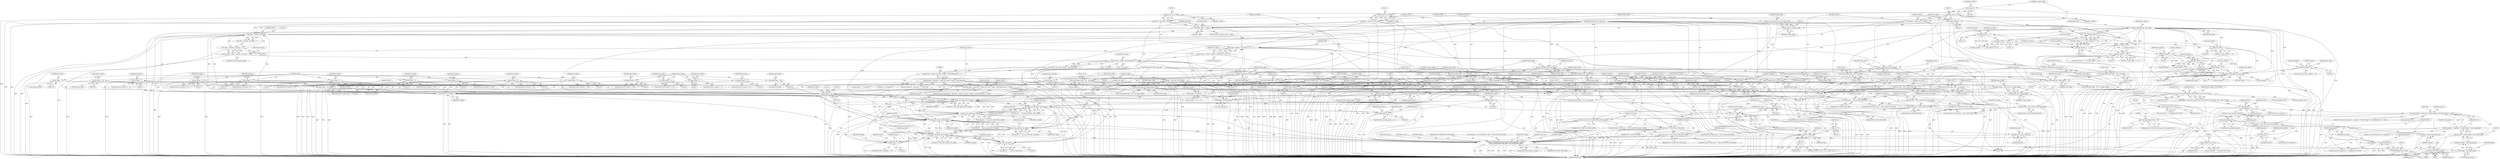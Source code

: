 digraph "1_Android_9d4853418ab2f754c2b63e091c29c5529b8b86ca_159@API" {
"1001007" [label="(Call,free (png_pixels))"];
"1001002" [label="(Call,png_pixels != (unsigned char*) NULL)"];
"1000693" [label="(Call,png_pixels = (png_byte *) malloc (row_bytes * height * sizeof (png_byte)))"];
"1000695" [label="(Call,(png_byte *) malloc (row_bytes * height * sizeof (png_byte)))"];
"1000697" [label="(Call,malloc (row_bytes * height * sizeof (png_byte)))"];
"1000698" [label="(Call,row_bytes * height * sizeof (png_byte))"];
"1000667" [label="(Call,row_bytes = (width * channels * bit_depth + 7) / 8)"];
"1000669" [label="(Call,(width * channels * bit_depth + 7) / 8)"];
"1000671" [label="(Call,width * channels * bit_depth)"];
"1000309" [label="(Call,width = (png_uint_32) ul_width)"];
"1000311" [label="(Call,(png_uint_32) ul_width)"];
"1000162" [label="(Call,ul_width=0)"];
"1000253" [label="(Call,width = (png_uint_32) ul_width)"];
"1000255" [label="(Call,(png_uint_32) ul_width)"];
"1000407" [label="(Call,width = (png_uint_32) ul_width)"];
"1000409" [label="(Call,(png_uint_32) ul_width)"];
"1000541" [label="(Call,alpha_width != width)"];
"1000535" [label="(Call,alpha_width=(png_uint_32) ul_alpha_width)"];
"1000537" [label="(Call,(png_uint_32) ul_alpha_width)"];
"1000166" [label="(Call,ul_alpha_width=0)"];
"1000673" [label="(Call,channels * bit_depth)"];
"1000661" [label="(Call,channels - 1)"];
"1000655" [label="(Call,channels = 0)"];
"1000643" [label="(Call,channels = 3)"];
"1000651" [label="(Call,channels = 4)"];
"1000627" [label="(Call,channels = 1)"];
"1000635" [label="(Call,channels = 2)"];
"1000368" [label="(Call,bit_depth = 8)"];
"1000442" [label="(Call,bit_depth = 1)"];
"1000352" [label="(Call,bit_depth = 2)"];
"1000372" [label="(Call,bit_depth = 16)"];
"1000450" [label="(Call,bit_depth = 2)"];
"1000344" [label="(Call,bit_depth = 1)"];
"1000458" [label="(Call,bit_depth = 4)"];
"1000360" [label="(Call,bit_depth = 4)"];
"1000466" [label="(Call,bit_depth = 8)"];
"1000614" [label="(Call,alpha_depth != bit_depth)"];
"1000606" [label="(Call,alpha_depth = 8)"];
"1000598" [label="(Call,alpha_depth = 4)"];
"1000582" [label="(Call,alpha_depth = 1)"];
"1000610" [label="(Call,alpha_depth = 16)"];
"1000590" [label="(Call,alpha_depth = 2)"];
"1000470" [label="(Call,bit_depth = 16)"];
"1000271" [label="(Call,bit_depth = 1)"];
"1000679" [label="(Call,row_bytes = width * channels * ((bit_depth <= 8) ? 1 : 2))"];
"1000681" [label="(Call,width * channels * ((bit_depth <= 8) ? 1 : 2))"];
"1000683" [label="(Call,channels * ((bit_depth <= 8) ? 1 : 2))"];
"1000700" [label="(Call,height * sizeof (png_byte))"];
"1000560" [label="(Call,alpha_height != height)"];
"1000554" [label="(Call,alpha_height = (png_uint_32) ul_alpha_height)"];
"1000556" [label="(Call,(png_uint_32) ul_alpha_height)"];
"1000174" [label="(Call,ul_alpha_height=0)"];
"1000266" [label="(Call,height = (png_uint_32) ul_height)"];
"1000268" [label="(Call,(png_uint_32) ul_height)"];
"1000170" [label="(Call,ul_height=0)"];
"1000420" [label="(Call,height = (png_uint_32) ul_height)"];
"1000422" [label="(Call,(png_uint_32) ul_height)"];
"1000322" [label="(Call,height = (png_uint_32) ul_height)"];
"1000324" [label="(Call,(png_uint_32) ul_height)"];
"1001004" [label="(Call,(unsigned char*) NULL)"];
"1000996" [label="(Call,(unsigned char**) NULL)"];
"1000990" [label="(Call,(png_infopp) NULL)"];
"1000943" [label="(Call,(row_pointers = (png_byte **) malloc (height * sizeof (png_bytep))) == NULL)"];
"1000944" [label="(Call,row_pointers = (png_byte **) malloc (height * sizeof (png_bytep)))"];
"1000946" [label="(Call,(png_byte **) malloc (height * sizeof (png_bytep)))"];
"1000948" [label="(Call,malloc (height * sizeof (png_bytep)))"];
"1000949" [label="(Call,height * sizeof (png_bytep))"];
"1000918" [label="(Call,png_set_IHDR (png_ptr, info_ptr, width, height, bit_depth, color_type,\n (!interlace) ? PNG_INTERLACE_NONE : PNG_INTERLACE_ADAM7,\n    PNG_COMPRESSION_TYPE_BASE, PNG_FILTER_TYPE_BASE))"];
"1000915" [label="(Call,png_init_io (png_ptr, png_file))"];
"1000904" [label="(Call,png_jmpbuf(png_ptr))"];
"1000879" [label="(Call,png_create_info_struct (png_ptr))"];
"1000872" [label="(Call,!png_ptr)"];
"1000864" [label="(Call,png_ptr = png_create_write_struct (PNG_LIBPNG_VER_STRING, NULL, NULL, NULL))"];
"1000866" [label="(Call,png_create_write_struct (PNG_LIBPNG_VER_STRING, NULL, NULL, NULL))"];
"1000692" [label="(Call,(png_pixels = (png_byte *) malloc (row_bytes * height * sizeof (png_byte))) == NULL)"];
"1000900" [label="(Call,png_set_invert_mono (png_ptr))"];
"1000898" [label="(Call,png_set_packing (png_ptr))"];
"1000130" [label="(MethodParameterIn,FILE *png_file)"];
"1000882" [label="(Call,!info_ptr)"];
"1000877" [label="(Call,info_ptr = png_create_info_struct (png_ptr))"];
"1000745" [label="(Call,col < width)"];
"1000748" [label="(Call,col++)"];
"1000742" [label="(Call,col = 0)"];
"1000714" [label="(Call,row < height)"];
"1000711" [label="(Call,row = 0)"];
"1000717" [label="(Call,row++)"];
"1000841" [label="(Call,get_value (alpha_file, bit_depth))"];
"1000565" [label="(Call,get_token(alpha_file, maxval_token))"];
"1000546" [label="(Call,get_token(alpha_file, height_token))"];
"1000527" [label="(Call,get_token(alpha_file, width_token))"];
"1000494" [label="(Call,get_token(alpha_file, type_token))"];
"1000131" [label="(MethodParameterIn,FILE *alpha_file)"];
"1000293" [label="(Call,type_token[1] == '5')"];
"1000285" [label="(Call,type_token[1] == '5')"];
"1000209" [label="(Call,get_token(pnm_file, type_token))"];
"1000129" [label="(MethodParameterIn,FILE *pnm_file)"];
"1000280" [label="(Call,type_token[1] == '2')"];
"1000224" [label="(Call,type_token[1] == '1')"];
"1000229" [label="(Call,type_token[1] == '4')"];
"1000391" [label="(Call,type_token[1] == '6')"];
"1000383" [label="(Call,type_token[1] == '6')"];
"1000378" [label="(Call,type_token[1] == '3')"];
"1000237" [label="(Call,type_token[1] == '4')"];
"1000213" [label="(Call,type_token[0] != 'P')"];
"1000304" [label="(Call,sscanf (width_token, \"%lu\", &ul_width))"];
"1000301" [label="(Call,get_token(pnm_file, width_token))"];
"1000402" [label="(Call,sscanf (width_token, \"%lu\", &ul_width))"];
"1000399" [label="(Call,get_token(pnm_file, width_token))"];
"1000248" [label="(Call,sscanf (width_token, \"%lu\", &ul_width))"];
"1000245" [label="(Call,get_token(pnm_file, width_token))"];
"1000317" [label="(Call,sscanf (height_token, \"%lu\", &ul_height))"];
"1000314" [label="(Call,get_token(pnm_file, height_token))"];
"1000415" [label="(Call,sscanf (height_token, \"%lu\", &ul_height))"];
"1000412" [label="(Call,get_token(pnm_file, height_token))"];
"1000261" [label="(Call,sscanf (height_token, \"%lu\", &ul_height))"];
"1000258" [label="(Call,get_token(pnm_file, height_token))"];
"1000330" [label="(Call,sscanf (maxval_token, \"%lu\", &ul_maxval))"];
"1000327" [label="(Call,get_token(pnm_file, maxval_token))"];
"1000428" [label="(Call,sscanf (maxval_token, \"%lu\", &ul_maxval))"];
"1000425" [label="(Call,get_token(pnm_file, maxval_token))"];
"1000822" [label="(Call,get_data (alpha_file, alpha_depth))"];
"1000834" [label="(Call,get_value (alpha_file, bit_depth))"];
"1000781" [label="(Call,get_value (pnm_file, bit_depth))"];
"1000788" [label="(Call,get_value (pnm_file, bit_depth))"];
"1000769" [label="(Call,get_data (pnm_file, bit_depth))"];
"1000736" [label="(Call,get_data (pnm_file, 8))"];
"1000686" [label="(Call,bit_depth <= 8)"];
"1000774" [label="(Call,bit_depth <= 8)"];
"1000827" [label="(Call,alpha_depth <= 8)"];
"1000192" [label="(Call,alpha_depth = 0)"];
"1000640" [label="(Call,color_type == PNG_COLOR_TYPE_RGB)"];
"1000632" [label="(Call,color_type == PNG_COLOR_TYPE_GRAY_ALPHA)"];
"1000624" [label="(Call,color_type == PNG_COLOR_TYPE_GRAY)"];
"1000396" [label="(Call,color_type = PNG_COLOR_TYPE_RGB)"];
"1000488" [label="(Call,color_type == PNG_COLOR_TYPE_RGB)"];
"1000484" [label="(Call,color_type = PNG_COLOR_TYPE_GRAY_ALPHA)"];
"1000481" [label="(Call,color_type == PNG_COLOR_TYPE_GRAY)"];
"1000298" [label="(Call,color_type = PNG_COLOR_TYPE_GRAY)"];
"1000242" [label="(Call,color_type = PNG_COLOR_TYPE_GRAY)"];
"1000491" [label="(Call,color_type = PNG_COLOR_TYPE_RGB_ALPHA)"];
"1000648" [label="(Call,color_type == PNG_COLOR_TYPE_RGB_ALPHA)"];
"1000938" [label="(Call,(unsigned char**) NULL)"];
"1000869" [label="(Identifier,NULL)"];
"1000700" [label="(Call,height * sizeof (png_byte))"];
"1000171" [label="(Identifier,ul_height)"];
"1000307" [label="(Call,&ul_width)"];
"1000823" [label="(Identifier,alpha_file)"];
"1000193" [label="(Identifier,alpha_depth)"];
"1000930" [label="(Identifier,PNG_COMPRESSION_TYPE_BASE)"];
"1000693" [label="(Call,png_pixels = (png_byte *) malloc (row_bytes * height * sizeof (png_byte)))"];
"1000387" [label="(Literal,'6')"];
"1000401" [label="(Identifier,width_token)"];
"1000978" [label="(Call,i * row_bytes)"];
"1000829" [label="(Literal,8)"];
"1000550" [label="(Identifier,height_token)"];
"1000925" [label="(Call,(!interlace) ? PNG_INTERLACE_NONE : PNG_INTERLACE_ADAM7)"];
"1000254" [label="(Identifier,width)"];
"1000243" [label="(Identifier,color_type)"];
"1000541" [label="(Call,alpha_width != width)"];
"1000783" [label="(Identifier,bit_depth)"];
"1000272" [label="(Identifier,bit_depth)"];
"1000990" [label="(Call,(png_infopp) NULL)"];
"1000747" [label="(Identifier,width)"];
"1000377" [label="(Call,(type_token[1] == '3') || (type_token[1] == '6'))"];
"1000260" [label="(Identifier,height_token)"];
"1000901" [label="(Identifier,png_ptr)"];
"1000297" [label="(Literal,'5')"];
"1000904" [label="(Call,png_jmpbuf(png_ptr))"];
"1000636" [label="(Identifier,channels)"];
"1000267" [label="(Identifier,height)"];
"1000647" [label="(ControlStructure,if (color_type == PNG_COLOR_TYPE_RGB_ALPHA))"];
"1000352" [label="(Call,bit_depth = 2)"];
"1000354" [label="(Literal,2)"];
"1000545" [label="(Identifier,FALSE)"];
"1000314" [label="(Call,get_token(pnm_file, height_token))"];
"1000736" [label="(Call,get_data (pnm_file, 8))"];
"1001007" [label="(Call,free (png_pixels))"];
"1000866" [label="(Call,png_create_write_struct (PNG_LIBPNG_VER_STRING, NULL, NULL, NULL))"];
"1000215" [label="(Identifier,type_token)"];
"1000774" [label="(Call,bit_depth <= 8)"];
"1000281" [label="(Call,type_token[1])"];
"1000743" [label="(Identifier,col)"];
"1001011" [label="(MethodReturn,BOOL)"];
"1000251" [label="(Call,&ul_width)"];
"1000790" [label="(Identifier,bit_depth)"];
"1000641" [label="(Identifier,color_type)"];
"1000629" [label="(Literal,1)"];
"1000261" [label="(Call,sscanf (height_token, \"%lu\", &ul_height))"];
"1000697" [label="(Call,malloc (row_bytes * height * sizeof (png_byte)))"];
"1000478" [label="(Identifier,alpha)"];
"1000273" [label="(Literal,1)"];
"1000268" [label="(Call,(png_uint_32) ul_height)"];
"1000643" [label="(Call,channels = 3)"];
"1000306" [label="(Literal,\"%lu\")"];
"1000662" [label="(Identifier,channels)"];
"1000304" [label="(Call,sscanf (width_token, \"%lu\", &ul_width))"];
"1000745" [label="(Call,col < width)"];
"1000270" [label="(Identifier,ul_height)"];
"1000626" [label="(Identifier,PNG_COLOR_TYPE_GRAY)"];
"1000284" [label="(Literal,'2')"];
"1000402" [label="(Call,sscanf (width_token, \"%lu\", &ul_width))"];
"1000665" [label="(ControlStructure,if (packed_bitmap))"];
"1000286" [label="(Call,type_token[1])"];
"1000496" [label="(Identifier,type_token)"];
"1000637" [label="(Literal,2)"];
"1000748" [label="(Call,col++)"];
"1000945" [label="(Identifier,row_pointers)"];
"1000677" [label="(Literal,8)"];
"1000558" [label="(Identifier,ul_alpha_height)"];
"1000280" [label="(Call,type_token[1] == '2')"];
"1000559" [label="(ControlStructure,if (alpha_height != height))"];
"1000489" [label="(Identifier,color_type)"];
"1000594" [label="(ControlStructure,if (maxval <= 15))"];
"1000488" [label="(Call,color_type == PNG_COLOR_TYPE_RGB)"];
"1000460" [label="(Literal,4)"];
"1000482" [label="(Identifier,color_type)"];
"1000741" [label="(ControlStructure,for (col = 0; col < width; col++))"];
"1000905" [label="(Identifier,png_ptr)"];
"1000699" [label="(Identifier,row_bytes)"];
"1000294" [label="(Call,type_token[1])"];
"1000370" [label="(Literal,8)"];
"1000383" [label="(Call,type_token[1] == '6')"];
"1000698" [label="(Call,row_bytes * height * sizeof (png_byte))"];
"1000229" [label="(Call,type_token[1] == '4')"];
"1001008" [label="(Identifier,png_pixels)"];
"1000373" [label="(Identifier,bit_depth)"];
"1000340" [label="(ControlStructure,if (maxval <= 1))"];
"1000607" [label="(Identifier,alpha_depth)"];
"1000898" [label="(Call,png_set_packing (png_ptr))"];
"1000231" [label="(Identifier,type_token)"];
"1000967" [label="(Call,i < (height))"];
"1000245" [label="(Call,get_token(pnm_file, width_token))"];
"1000417" [label="(Literal,\"%lu\")"];
"1000953" [label="(Identifier,NULL)"];
"1000429" [label="(Identifier,maxval_token)"];
"1000789" [label="(Identifier,pnm_file)"];
"1000878" [label="(Identifier,info_ptr)"];
"1000992" [label="(Identifier,NULL)"];
"1000562" [label="(Identifier,height)"];
"1000586" [label="(ControlStructure,if (maxval <= 3))"];
"1000923" [label="(Identifier,bit_depth)"];
"1000598" [label="(Call,alpha_depth = 4)"];
"1000549" [label="(Call,sscanf (height_token, \"%lu\", &ul_alpha_height))"];
"1000900" [label="(Call,png_set_invert_mono (png_ptr))"];
"1000924" [label="(Identifier,color_type)"];
"1000918" [label="(Call,png_set_IHDR (png_ptr, info_ptr, width, height, bit_depth, color_type,\n (!interlace) ? PNG_INTERLACE_NONE : PNG_INTERLACE_ADAM7,\n    PNG_COMPRESSION_TYPE_BASE, PNG_FILTER_TYPE_BASE))"];
"1000246" [label="(Identifier,pnm_file)"];
"1001001" [label="(ControlStructure,if (png_pixels != (unsigned char*) NULL))"];
"1000285" [label="(Call,type_token[1] == '5')"];
"1000943" [label="(Call,(row_pointers = (png_byte **) malloc (height * sizeof (png_bytep))) == NULL)"];
"1000770" [label="(Identifier,pnm_file)"];
"1000539" [label="(Identifier,ul_alpha_width)"];
"1000614" [label="(Call,alpha_depth != bit_depth)"];
"1000404" [label="(Literal,\"%lu\")"];
"1000656" [label="(Identifier,channels)"];
"1000591" [label="(Identifier,alpha_depth)"];
"1000167" [label="(Identifier,ul_alpha_width)"];
"1000500" [label="(Identifier,type_token)"];
"1000483" [label="(Identifier,PNG_COLOR_TYPE_GRAY)"];
"1000659" [label="(Identifier,alpha_present)"];
"1000374" [label="(Literal,16)"];
"1000753" [label="(Identifier,i)"];
"1000936" [label="(Call,row_pointers == (unsigned char**) NULL)"];
"1000917" [label="(Identifier,png_file)"];
"1000418" [label="(Call,&ul_height)"];
"1000721" [label="(Identifier,packed_bitmap)"];
"1000650" [label="(Identifier,PNG_COLOR_TYPE_RGB_ALPHA)"];
"1000771" [label="(Identifier,bit_depth)"];
"1000661" [label="(Call,channels - 1)"];
"1000379" [label="(Call,type_token[1])"];
"1000547" [label="(Identifier,alpha_file)"];
"1000468" [label="(Literal,8)"];
"1000345" [label="(Identifier,bit_depth)"];
"1000319" [label="(Literal,\"%lu\")"];
"1000615" [label="(Identifier,alpha_depth)"];
"1000344" [label="(Call,bit_depth = 1)"];
"1000679" [label="(Call,row_bytes = width * channels * ((bit_depth <= 8) ? 1 : 2))"];
"1000230" [label="(Call,type_token[1])"];
"1000938" [label="(Call,(unsigned char**) NULL)"];
"1000781" [label="(Call,get_value (pnm_file, bit_depth))"];
"1000569" [label="(Identifier,maxval_token)"];
"1000495" [label="(Identifier,alpha_file)"];
"1000686" [label="(Call,bit_depth <= 8)"];
"1000786" [label="(Call,tmp16 = get_value (pnm_file, bit_depth))"];
"1000672" [label="(Identifier,width)"];
"1000324" [label="(Call,(png_uint_32) ul_height)"];
"1000687" [label="(Identifier,bit_depth)"];
"1000689" [label="(Literal,1)"];
"1000327" [label="(Call,get_token(pnm_file, maxval_token))"];
"1000400" [label="(Identifier,pnm_file)"];
"1000233" [label="(Literal,'4')"];
"1000302" [label="(Identifier,pnm_file)"];
"1000765" [label="(Call,*pix_ptr++ = get_data (pnm_file, bit_depth))"];
"1000876" [label="(Identifier,FALSE)"];
"1000212" [label="(ControlStructure,if (type_token[0] != 'P'))"];
"1000566" [label="(Identifier,alpha_file)"];
"1000727" [label="(Call,i < row_bytes)"];
"1000922" [label="(Identifier,height)"];
"1000431" [label="(Call,&ul_maxval)"];
"1000255" [label="(Call,(png_uint_32) ul_width)"];
"1000531" [label="(Identifier,width_token)"];
"1000336" [label="(Identifier,maxval)"];
"1000608" [label="(Literal,8)"];
"1000561" [label="(Identifier,alpha_height)"];
"1000645" [label="(Literal,3)"];
"1000742" [label="(Call,col = 0)"];
"1000486" [label="(Identifier,PNG_COLOR_TYPE_GRAY_ALPHA)"];
"1000910" [label="(Call,(png_infopp) NULL)"];
"1000326" [label="(Identifier,ul_height)"];
"1000348" [label="(ControlStructure,if (maxval <= 3))"];
"1000382" [label="(Literal,'3')"];
"1000244" [label="(Identifier,PNG_COLOR_TYPE_GRAY)"];
"1000836" [label="(Identifier,bit_depth)"];
"1000174" [label="(Call,ul_alpha_height=0)"];
"1000234" [label="(Block,)"];
"1000972" [label="(Call,row_pointers[i] = png_pixels + i * row_bytes)"];
"1000318" [label="(Identifier,height_token)"];
"1000176" [label="(Literal,0)"];
"1000708" [label="(Identifier,pix_ptr)"];
"1000323" [label="(Identifier,height)"];
"1000414" [label="(Identifier,height_token)"];
"1000688" [label="(Literal,8)"];
"1000555" [label="(Identifier,alpha_height)"];
"1000609" [label="(ControlStructure,else)"];
"1000633" [label="(Identifier,color_type)"];
"1000737" [label="(Identifier,pnm_file)"];
"1000717" [label="(Call,row++)"];
"1000775" [label="(Identifier,bit_depth)"];
"1000773" [label="(ControlStructure,if (bit_depth <= 8))"];
"1000485" [label="(Identifier,color_type)"];
"1000360" [label="(Call,bit_depth = 4)"];
"1000777" [label="(Call,*pix_ptr++ = get_value (pnm_file, bit_depth))"];
"1000757" [label="(Call,channels - alpha_present)"];
"1000416" [label="(Identifier,height_token)"];
"1000613" [label="(ControlStructure,if (alpha_depth != bit_depth))"];
"1000299" [label="(Identifier,color_type)"];
"1000648" [label="(Call,color_type == PNG_COLOR_TYPE_RGB_ALPHA)"];
"1000822" [label="(Call,get_data (alpha_file, alpha_depth))"];
"1000827" [label="(Call,alpha_depth <= 8)"];
"1000887" [label="(Identifier,png_ptr)"];
"1000235" [label="(Call,raw = (type_token[1] == '4'))"];
"1000425" [label="(Call,get_token(pnm_file, maxval_token))"];
"1000399" [label="(Call,get_token(pnm_file, width_token))"];
"1000940" [label="(Identifier,NULL)"];
"1000472" [label="(Literal,16)"];
"1000458" [label="(Call,bit_depth = 4)"];
"1000841" [label="(Call,get_value (alpha_file, bit_depth))"];
"1000682" [label="(Identifier,width)"];
"1000389" [label="(Call,raw = (type_token[1] == '6'))"];
"1000316" [label="(Identifier,height_token)"];
"1000685" [label="(Call,(bit_depth <= 8) ? 1 : 2)"];
"1000826" [label="(ControlStructure,if (alpha_depth <= 8))"];
"1000430" [label="(Literal,\"%lu\")"];
"1000946" [label="(Call,(png_byte **) malloc (height * sizeof (png_bytep)))"];
"1000840" [label="(Identifier,tmp16)"];
"1000669" [label="(Call,(width * channels * bit_depth + 7) / 8)"];
"1000364" [label="(ControlStructure,if (maxval <= 255))"];
"1000865" [label="(Identifier,png_ptr)"];
"1000492" [label="(Identifier,color_type)"];
"1000818" [label="(Call,*pix_ptr++ = get_data (alpha_file, alpha_depth))"];
"1000438" [label="(ControlStructure,if (maxval <= 1))"];
"1000480" [label="(ControlStructure,if (color_type == PNG_COLOR_TYPE_GRAY))"];
"1000948" [label="(Call,malloc (height * sizeof (png_bytep)))"];
"1000493" [label="(Identifier,PNG_COLOR_TYPE_RGB_ALPHA)"];
"1000444" [label="(Literal,1)"];
"1000469" [label="(ControlStructure,else)"];
"1000632" [label="(Call,color_type == PNG_COLOR_TYPE_GRAY_ALPHA)"];
"1000398" [label="(Identifier,PNG_COLOR_TYPE_RGB)"];
"1000702" [label="(Call,sizeof (png_byte))"];
"1000788" [label="(Call,get_value (pnm_file, bit_depth))"];
"1000279" [label="(Call,(type_token[1] == '2') || (type_token[1] == '5'))"];
"1000368" [label="(Call,bit_depth = 8)"];
"1000298" [label="(Call,color_type = PNG_COLOR_TYPE_GRAY)"];
"1000612" [label="(Literal,16)"];
"1000226" [label="(Identifier,type_token)"];
"1000882" [label="(Call,!info_ptr)"];
"1000459" [label="(Identifier,bit_depth)"];
"1000530" [label="(Call,sscanf (width_token, \"%lu\", &ul_alpha_width))"];
"1000369" [label="(Identifier,bit_depth)"];
"1000916" [label="(Identifier,png_ptr)"];
"1000695" [label="(Call,(png_byte *) malloc (row_bytes * height * sizeof (png_byte)))"];
"1000238" [label="(Call,type_token[1])"];
"1000403" [label="(Identifier,width_token)"];
"1000201" [label="(Identifier,alpha_raw)"];
"1000467" [label="(Identifier,bit_depth)"];
"1000253" [label="(Call,width = (png_uint_32) ul_width)"];
"1000291" [label="(Call,raw = (type_token[1] == '5'))"];
"1000652" [label="(Identifier,channels)"];
"1000664" [label="(Literal,2)"];
"1000644" [label="(Identifier,channels)"];
"1000442" [label="(Call,bit_depth = 1)"];
"1000873" [label="(Identifier,png_ptr)"];
"1000395" [label="(Literal,'6')"];
"1000163" [label="(Identifier,ul_width)"];
"1001003" [label="(Identifier,png_pixels)"];
"1000957" [label="(Identifier,png_ptr)"];
"1000565" [label="(Call,get_token(alpha_file, maxval_token))"];
"1000247" [label="(Identifier,width_token)"];
"1000843" [label="(Identifier,bit_depth)"];
"1000623" [label="(ControlStructure,if (color_type == PNG_COLOR_TYPE_GRAY))"];
"1000867" [label="(Identifier,PNG_LIBPNG_VER_STRING)"];
"1000749" [label="(Identifier,col)"];
"1000333" [label="(Call,&ul_maxval)"];
"1000996" [label="(Call,(unsigned char**) NULL)"];
"1000683" [label="(Call,channels * ((bit_depth <= 8) ? 1 : 2))"];
"1000994" [label="(Call,row_pointers != (unsigned char**) NULL)"];
"1000870" [label="(Identifier,NULL)"];
"1000653" [label="(Literal,4)"];
"1001004" [label="(Call,(unsigned char*) NULL)"];
"1000162" [label="(Call,ul_width=0)"];
"1000330" [label="(Call,sscanf (maxval_token, \"%lu\", &ul_maxval))"];
"1000718" [label="(Identifier,row)"];
"1000868" [label="(Identifier,NULL)"];
"1000634" [label="(Identifier,PNG_COLOR_TYPE_GRAY_ALPHA)"];
"1000415" [label="(Call,sscanf (height_token, \"%lu\", &ul_height))"];
"1000932" [label="(Call,png_write_info (png_ptr, info_ptr))"];
"1000194" [label="(Literal,0)"];
"1000624" [label="(Call,color_type == PNG_COLOR_TYPE_GRAY)"];
"1000223" [label="(Call,(type_token[1] == '1') || (type_token[1] == '4'))"];
"1000300" [label="(Identifier,PNG_COLOR_TYPE_GRAY)"];
"1000356" [label="(ControlStructure,if (maxval <= 15))"];
"1000242" [label="(Call,color_type = PNG_COLOR_TYPE_GRAY)"];
"1000528" [label="(Identifier,alpha_file)"];
"1000950" [label="(Identifier,height)"];
"1000301" [label="(Call,get_token(pnm_file, width_token))"];
"1000611" [label="(Identifier,alpha_depth)"];
"1000328" [label="(Identifier,pnm_file)"];
"1000405" [label="(Call,&ul_width)"];
"1000225" [label="(Call,type_token[1])"];
"1000527" [label="(Call,get_token(alpha_file, width_token))"];
"1000172" [label="(Literal,0)"];
"1000409" [label="(Call,(png_uint_32) ul_width)"];
"1000413" [label="(Identifier,pnm_file)"];
"1000635" [label="(Call,channels = 2)"];
"1000600" [label="(Literal,4)"];
"1000248" [label="(Call,sscanf (width_token, \"%lu\", &ul_width))"];
"1000744" [label="(Literal,0)"];
"1000678" [label="(ControlStructure,else)"];
"1000592" [label="(Literal,2)"];
"1000214" [label="(Call,type_token[0])"];
"1000362" [label="(Literal,4)"];
"1000716" [label="(Identifier,height)"];
"1000903" [label="(Call,setjmp (png_jmpbuf(png_ptr)))"];
"1000933" [label="(Identifier,png_ptr)"];
"1000684" [label="(Identifier,channels)"];
"1000877" [label="(Call,info_ptr = png_create_info_struct (png_ptr))"];
"1000224" [label="(Call,type_token[1] == '1')"];
"1000676" [label="(Literal,7)"];
"1000657" [label="(Literal,0)"];
"1000828" [label="(Identifier,alpha_depth)"];
"1000712" [label="(Identifier,row)"];
"1000981" [label="(Call,png_write_image (png_ptr, row_pointers))"];
"1000548" [label="(Identifier,height_token)"];
"1000228" [label="(Literal,'1')"];
"1000704" [label="(Identifier,NULL)"];
"1000535" [label="(Call,alpha_width=(png_uint_32) ul_alpha_width)"];
"1000371" [label="(ControlStructure,else)"];
"1000331" [label="(Identifier,maxval_token)"];
"1000673" [label="(Call,channels * bit_depth)"];
"1000166" [label="(Call,ul_alpha_width=0)"];
"1000654" [label="(ControlStructure,else)"];
"1000384" [label="(Call,type_token[1])"];
"1000942" [label="(ControlStructure,if ((row_pointers = (png_byte **) malloc (height * sizeof (png_bytep))) == NULL))"];
"1000628" [label="(Identifier,channels)"];
"1000470" [label="(Call,bit_depth = 16)"];
"1000428" [label="(Call,sscanf (maxval_token, \"%lu\", &ul_maxval))"];
"1000134" [label="(Block,)"];
"1000259" [label="(Identifier,pnm_file)"];
"1000322" [label="(Call,height = (png_uint_32) ul_height)"];
"1000315" [label="(Identifier,pnm_file)"];
"1000385" [label="(Identifier,type_token)"];
"1000290" [label="(Block,)"];
"1000833" [label="(Identifier,pix_ptr)"];
"1000965" [label="(Identifier,i)"];
"1000554" [label="(Call,alpha_height = (png_uint_32) ul_alpha_height)"];
"1000421" [label="(Identifier,height)"];
"1000976" [label="(Call,png_pixels + i * row_bytes)"];
"1000690" [label="(Literal,2)"];
"1000466" [label="(Call,bit_depth = 8)"];
"1000443" [label="(Identifier,bit_depth)"];
"1000451" [label="(Identifier,bit_depth)"];
"1000164" [label="(Literal,0)"];
"1000706" [label="(Identifier,FALSE)"];
"1000920" [label="(Identifier,info_ptr)"];
"1000509" [label="(Call,type_token[1] == '2')"];
"1000627" [label="(Call,channels = 1)"];
"1000542" [label="(Identifier,alpha_width)"];
"1000412" [label="(Call,get_token(pnm_file, height_token))"];
"1000332" [label="(Literal,\"%lu\")"];
"1000481" [label="(Call,color_type == PNG_COLOR_TYPE_GRAY)"];
"1000667" [label="(Call,row_bytes = (width * channels * bit_depth + 7) / 8)"];
"1000899" [label="(Identifier,png_ptr)"];
"1000257" [label="(Identifier,ul_width)"];
"1000834" [label="(Call,get_value (alpha_file, bit_depth))"];
"1000424" [label="(Identifier,ul_height)"];
"1000391" [label="(Call,type_token[1] == '6')"];
"1000131" [label="(MethodParameterIn,FILE *alpha_file)"];
"1000249" [label="(Identifier,width_token)"];
"1000397" [label="(Identifier,color_type)"];
"1000540" [label="(ControlStructure,if (alpha_width != width))"];
"1000179" [label="(Identifier,ul_maxval)"];
"1000835" [label="(Identifier,alpha_file)"];
"1000881" [label="(ControlStructure,if (!info_ptr))"];
"1000651" [label="(Call,channels = 4)"];
"1000250" [label="(Literal,\"%lu\")"];
"1000211" [label="(Identifier,type_token)"];
"1000602" [label="(ControlStructure,if (maxval <= 255))"];
"1000462" [label="(ControlStructure,if (maxval <= 255))"];
"1000519" [label="(Block,)"];
"1000317" [label="(Call,sscanf (height_token, \"%lu\", &ul_height))"];
"1000660" [label="(Call,(channels - 1) % 2)"];
"1000264" [label="(Call,&ul_height)"];
"1000746" [label="(Identifier,col)"];
"1000655" [label="(Call,channels = 0)"];
"1000407" [label="(Call,width = (png_uint_32) ul_width)"];
"1000310" [label="(Identifier,width)"];
"1000880" [label="(Identifier,png_ptr)"];
"1000711" [label="(Call,row = 0)"];
"1000871" [label="(ControlStructure,if (!png_ptr))"];
"1000484" [label="(Call,color_type = PNG_COLOR_TYPE_GRAY_ALPHA)"];
"1000694" [label="(Identifier,png_pixels)"];
"1000263" [label="(Literal,\"%lu\")"];
"1000426" [label="(Identifier,pnm_file)"];
"1000220" [label="(Identifier,FALSE)"];
"1000824" [label="(Identifier,alpha_depth)"];
"1000625" [label="(Identifier,color_type)"];
"1000420" [label="(Call,height = (png_uint_32) ul_height)"];
"1000921" [label="(Identifier,width)"];
"1000776" [label="(Literal,8)"];
"1000422" [label="(Call,(png_uint_32) ul_height)"];
"1000490" [label="(Identifier,PNG_COLOR_TYPE_RGB)"];
"1000649" [label="(Identifier,color_type)"];
"1000491" [label="(Call,color_type = PNG_COLOR_TYPE_RGB_ALPHA)"];
"1000919" [label="(Identifier,png_ptr)"];
"1000129" [label="(MethodParameterIn,FILE *pnm_file)"];
"1000287" [label="(Identifier,type_token)"];
"1000606" [label="(Call,alpha_depth = 8)"];
"1000353" [label="(Identifier,bit_depth)"];
"1000640" [label="(Call,color_type == PNG_COLOR_TYPE_RGB)"];
"1000782" [label="(Identifier,pnm_file)"];
"1000564" [label="(Identifier,FALSE)"];
"1000787" [label="(Identifier,tmp16)"];
"1000479" [label="(Block,)"];
"1000780" [label="(Identifier,pix_ptr)"];
"1000537" [label="(Call,(png_uint_32) ul_alpha_width)"];
"1000210" [label="(Identifier,pnm_file)"];
"1000262" [label="(Identifier,height_token)"];
"1000674" [label="(Identifier,channels)"];
"1000590" [label="(Call,alpha_depth = 2)"];
"1000454" [label="(ControlStructure,if (maxval <= 15))"];
"1000864" [label="(Call,png_ptr = png_create_write_struct (PNG_LIBPNG_VER_STRING, NULL, NULL, NULL))"];
"1000949" [label="(Call,height * sizeof (png_bytep))"];
"1000668" [label="(Identifier,row_bytes)"];
"1000346" [label="(Literal,1)"];
"1000584" [label="(Literal,1)"];
"1000944" [label="(Call,row_pointers = (png_byte **) malloc (height * sizeof (png_bytep)))"];
"1000471" [label="(Identifier,bit_depth)"];
"1000568" [label="(Call,sscanf (maxval_token, \"%lu\", &ul_maxval))"];
"1000434" [label="(Identifier,maxval)"];
"1000556" [label="(Call,(png_uint_32) ul_alpha_height)"];
"1000427" [label="(Identifier,maxval_token)"];
"1000320" [label="(Call,&ul_height)"];
"1000839" [label="(Call,tmp16 = get_value (alpha_file, bit_depth))"];
"1000168" [label="(Literal,0)"];
"1000217" [label="(Literal,'P')"];
"1000508" [label="(Call,(type_token[1] == '2') || (type_token[1] == '5'))"];
"1000361" [label="(Identifier,bit_depth)"];
"1000372" [label="(Call,bit_depth = 16)"];
"1000452" [label="(Literal,2)"];
"1000258" [label="(Call,get_token(pnm_file, height_token))"];
"1000536" [label="(Identifier,alpha_width)"];
"1000450" [label="(Call,bit_depth = 2)"];
"1000213" [label="(Call,type_token[0] != 'P')"];
"1000691" [label="(ControlStructure,if ((png_pixels = (png_byte *) malloc (row_bytes * height * sizeof (png_byte))) == NULL))"];
"1000710" [label="(ControlStructure,for (row = 0; row < height; row++))"];
"1000241" [label="(Literal,'4')"];
"1000543" [label="(Identifier,width)"];
"1000408" [label="(Identifier,width)"];
"1000175" [label="(Identifier,ul_alpha_height)"];
"1000311" [label="(Call,(png_uint_32) ul_width)"];
"1000987" [label="(Call,png_destroy_write_struct (&png_ptr, (png_infopp) NULL))"];
"1000883" [label="(Identifier,info_ptr)"];
"1001002" [label="(Call,png_pixels != (unsigned char*) NULL)"];
"1000266" [label="(Call,height = (png_uint_32) ul_height)"];
"1000529" [label="(Identifier,width_token)"];
"1000578" [label="(ControlStructure,if (maxval <= 1))"];
"1000275" [label="(Identifier,packed_bitmap)"];
"1000713" [label="(Literal,0)"];
"1000170" [label="(Call,ul_height=0)"];
"1000610" [label="(Call,alpha_depth = 16)"];
"1000546" [label="(Call,get_token(alpha_file, height_token))"];
"1000522" [label="(Call,type_token[1] == '5')"];
"1000498" [label="(Call,type_token[0] != 'P')"];
"1000639" [label="(ControlStructure,if (color_type == PNG_COLOR_TYPE_RGB))"];
"1000998" [label="(Identifier,NULL)"];
"1000915" [label="(Call,png_init_io (png_ptr, png_file))"];
"1000680" [label="(Identifier,row_bytes)"];
"1001006" [label="(Identifier,NULL)"];
"1000514" [label="(Call,type_token[1] == '5')"];
"1000309" [label="(Call,width = (png_uint_32) ul_width)"];
"1000289" [label="(Literal,'5')"];
"1000305" [label="(Identifier,width_token)"];
"1000303" [label="(Identifier,width_token)"];
"1000446" [label="(ControlStructure,if (maxval <= 3))"];
"1000192" [label="(Call,alpha_depth = 0)"];
"1000879" [label="(Call,png_create_info_struct (png_ptr))"];
"1000951" [label="(Call,sizeof (png_bytep))"];
"1000583" [label="(Identifier,alpha_depth)"];
"1000895" [label="(Identifier,packed_bitmap)"];
"1000769" [label="(Call,get_data (pnm_file, bit_depth))"];
"1000707" [label="(Call,pix_ptr = png_pixels)"];
"1000271" [label="(Call,bit_depth = 1)"];
"1000237" [label="(Call,type_token[1] == '4')"];
"1000209" [label="(Call,get_token(pnm_file, type_token))"];
"1000642" [label="(Identifier,PNG_COLOR_TYPE_RGB)"];
"1000631" [label="(ControlStructure,if (color_type == PNG_COLOR_TYPE_GRAY_ALPHA))"];
"1000130" [label="(MethodParameterIn,FILE *png_file)"];
"1000681" [label="(Call,width * channels * ((bit_depth <= 8) ? 1 : 2))"];
"1000618" [label="(Identifier,FALSE)"];
"1000616" [label="(Identifier,bit_depth)"];
"1000494" [label="(Call,get_token(alpha_file, type_token))"];
"1000599" [label="(Identifier,alpha_depth)"];
"1001010" [label="(Identifier,TRUE)"];
"1000732" [label="(Call,*pix_ptr++ = get_data (pnm_file, 8))"];
"1000567" [label="(Identifier,maxval_token)"];
"1000329" [label="(Identifier,maxval_token)"];
"1000958" [label="(Call,(png_infopp) NULL)"];
"1000897" [label="(Block,)"];
"1000396" [label="(Call,color_type = PNG_COLOR_TYPE_RGB)"];
"1000392" [label="(Call,type_token[1])"];
"1000714" [label="(Call,row < height)"];
"1000388" [label="(Block,)"];
"1000872" [label="(Call,!png_ptr)"];
"1000313" [label="(Identifier,ul_width)"];
"1000671" [label="(Call,width * channels * bit_depth)"];
"1000663" [label="(Literal,1)"];
"1000560" [label="(Call,alpha_height != height)"];
"1000888" [label="(Call,(png_infopp) NULL)"];
"1000293" [label="(Call,type_token[1] == '5')"];
"1000378" [label="(Call,type_token[1] == '3')"];
"1000931" [label="(Identifier,PNG_FILTER_TYPE_BASE)"];
"1000830" [label="(Call,*pix_ptr++ = get_value (alpha_file, bit_depth))"];
"1000692" [label="(Call,(png_pixels = (png_byte *) malloc (row_bytes * height * sizeof (png_byte))) == NULL)"];
"1000701" [label="(Identifier,height)"];
"1000842" [label="(Identifier,alpha_file)"];
"1000738" [label="(Literal,8)"];
"1000670" [label="(Call,width * channels * bit_depth + 7)"];
"1000675" [label="(Identifier,bit_depth)"];
"1000715" [label="(Identifier,row)"];
"1000487" [label="(ControlStructure,if (color_type == PNG_COLOR_TYPE_RGB))"];
"1000582" [label="(Call,alpha_depth = 1)"];
"1000411" [label="(Identifier,ul_width)"];
"1001007" -> "1001001"  [label="AST: "];
"1001007" -> "1001008"  [label="CFG: "];
"1001008" -> "1001007"  [label="AST: "];
"1001010" -> "1001007"  [label="CFG: "];
"1001007" -> "1001011"  [label="DDG: "];
"1001002" -> "1001007"  [label="DDG: "];
"1001002" -> "1001001"  [label="AST: "];
"1001002" -> "1001004"  [label="CFG: "];
"1001003" -> "1001002"  [label="AST: "];
"1001004" -> "1001002"  [label="AST: "];
"1001008" -> "1001002"  [label="CFG: "];
"1001010" -> "1001002"  [label="CFG: "];
"1001002" -> "1001011"  [label="DDG: "];
"1001002" -> "1001011"  [label="DDG: "];
"1001002" -> "1001011"  [label="DDG: "];
"1000693" -> "1001002"  [label="DDG: "];
"1001004" -> "1001002"  [label="DDG: "];
"1000693" -> "1000692"  [label="AST: "];
"1000693" -> "1000695"  [label="CFG: "];
"1000694" -> "1000693"  [label="AST: "];
"1000695" -> "1000693"  [label="AST: "];
"1000704" -> "1000693"  [label="CFG: "];
"1000693" -> "1001011"  [label="DDG: "];
"1000693" -> "1001011"  [label="DDG: "];
"1000693" -> "1000692"  [label="DDG: "];
"1000695" -> "1000693"  [label="DDG: "];
"1000693" -> "1000707"  [label="DDG: "];
"1000693" -> "1000972"  [label="DDG: "];
"1000693" -> "1000976"  [label="DDG: "];
"1000695" -> "1000697"  [label="CFG: "];
"1000696" -> "1000695"  [label="AST: "];
"1000697" -> "1000695"  [label="AST: "];
"1000695" -> "1001011"  [label="DDG: "];
"1000695" -> "1000692"  [label="DDG: "];
"1000697" -> "1000695"  [label="DDG: "];
"1000697" -> "1000698"  [label="CFG: "];
"1000698" -> "1000697"  [label="AST: "];
"1000697" -> "1001011"  [label="DDG: "];
"1000698" -> "1000697"  [label="DDG: "];
"1000698" -> "1000697"  [label="DDG: "];
"1000698" -> "1000700"  [label="CFG: "];
"1000699" -> "1000698"  [label="AST: "];
"1000700" -> "1000698"  [label="AST: "];
"1000698" -> "1001011"  [label="DDG: "];
"1000698" -> "1001011"  [label="DDG: "];
"1000667" -> "1000698"  [label="DDG: "];
"1000679" -> "1000698"  [label="DDG: "];
"1000700" -> "1000698"  [label="DDG: "];
"1000698" -> "1000727"  [label="DDG: "];
"1000698" -> "1000978"  [label="DDG: "];
"1000667" -> "1000665"  [label="AST: "];
"1000667" -> "1000669"  [label="CFG: "];
"1000668" -> "1000667"  [label="AST: "];
"1000669" -> "1000667"  [label="AST: "];
"1000694" -> "1000667"  [label="CFG: "];
"1000667" -> "1001011"  [label="DDG: "];
"1000669" -> "1000667"  [label="DDG: "];
"1000669" -> "1000667"  [label="DDG: "];
"1000669" -> "1000677"  [label="CFG: "];
"1000670" -> "1000669"  [label="AST: "];
"1000677" -> "1000669"  [label="AST: "];
"1000669" -> "1001011"  [label="DDG: "];
"1000671" -> "1000669"  [label="DDG: "];
"1000671" -> "1000669"  [label="DDG: "];
"1000671" -> "1000670"  [label="AST: "];
"1000671" -> "1000673"  [label="CFG: "];
"1000672" -> "1000671"  [label="AST: "];
"1000673" -> "1000671"  [label="AST: "];
"1000676" -> "1000671"  [label="CFG: "];
"1000671" -> "1001011"  [label="DDG: "];
"1000671" -> "1001011"  [label="DDG: "];
"1000671" -> "1000670"  [label="DDG: "];
"1000671" -> "1000670"  [label="DDG: "];
"1000309" -> "1000671"  [label="DDG: "];
"1000253" -> "1000671"  [label="DDG: "];
"1000407" -> "1000671"  [label="DDG: "];
"1000541" -> "1000671"  [label="DDG: "];
"1000673" -> "1000671"  [label="DDG: "];
"1000673" -> "1000671"  [label="DDG: "];
"1000671" -> "1000745"  [label="DDG: "];
"1000671" -> "1000918"  [label="DDG: "];
"1000309" -> "1000290"  [label="AST: "];
"1000309" -> "1000311"  [label="CFG: "];
"1000310" -> "1000309"  [label="AST: "];
"1000311" -> "1000309"  [label="AST: "];
"1000315" -> "1000309"  [label="CFG: "];
"1000309" -> "1001011"  [label="DDG: "];
"1000309" -> "1001011"  [label="DDG: "];
"1000311" -> "1000309"  [label="DDG: "];
"1000309" -> "1000541"  [label="DDG: "];
"1000309" -> "1000681"  [label="DDG: "];
"1000311" -> "1000313"  [label="CFG: "];
"1000312" -> "1000311"  [label="AST: "];
"1000313" -> "1000311"  [label="AST: "];
"1000311" -> "1001011"  [label="DDG: "];
"1000162" -> "1000311"  [label="DDG: "];
"1000162" -> "1000134"  [label="AST: "];
"1000162" -> "1000164"  [label="CFG: "];
"1000163" -> "1000162"  [label="AST: "];
"1000164" -> "1000162"  [label="AST: "];
"1000167" -> "1000162"  [label="CFG: "];
"1000162" -> "1001011"  [label="DDG: "];
"1000162" -> "1000255"  [label="DDG: "];
"1000162" -> "1000409"  [label="DDG: "];
"1000253" -> "1000234"  [label="AST: "];
"1000253" -> "1000255"  [label="CFG: "];
"1000254" -> "1000253"  [label="AST: "];
"1000255" -> "1000253"  [label="AST: "];
"1000259" -> "1000253"  [label="CFG: "];
"1000253" -> "1001011"  [label="DDG: "];
"1000253" -> "1001011"  [label="DDG: "];
"1000255" -> "1000253"  [label="DDG: "];
"1000253" -> "1000541"  [label="DDG: "];
"1000253" -> "1000681"  [label="DDG: "];
"1000255" -> "1000257"  [label="CFG: "];
"1000256" -> "1000255"  [label="AST: "];
"1000257" -> "1000255"  [label="AST: "];
"1000255" -> "1001011"  [label="DDG: "];
"1000407" -> "1000388"  [label="AST: "];
"1000407" -> "1000409"  [label="CFG: "];
"1000408" -> "1000407"  [label="AST: "];
"1000409" -> "1000407"  [label="AST: "];
"1000413" -> "1000407"  [label="CFG: "];
"1000407" -> "1001011"  [label="DDG: "];
"1000407" -> "1001011"  [label="DDG: "];
"1000409" -> "1000407"  [label="DDG: "];
"1000407" -> "1000541"  [label="DDG: "];
"1000407" -> "1000681"  [label="DDG: "];
"1000409" -> "1000411"  [label="CFG: "];
"1000410" -> "1000409"  [label="AST: "];
"1000411" -> "1000409"  [label="AST: "];
"1000409" -> "1001011"  [label="DDG: "];
"1000541" -> "1000540"  [label="AST: "];
"1000541" -> "1000543"  [label="CFG: "];
"1000542" -> "1000541"  [label="AST: "];
"1000543" -> "1000541"  [label="AST: "];
"1000545" -> "1000541"  [label="CFG: "];
"1000547" -> "1000541"  [label="CFG: "];
"1000541" -> "1001011"  [label="DDG: "];
"1000541" -> "1001011"  [label="DDG: "];
"1000541" -> "1001011"  [label="DDG: "];
"1000535" -> "1000541"  [label="DDG: "];
"1000541" -> "1000681"  [label="DDG: "];
"1000535" -> "1000519"  [label="AST: "];
"1000535" -> "1000537"  [label="CFG: "];
"1000536" -> "1000535"  [label="AST: "];
"1000537" -> "1000535"  [label="AST: "];
"1000542" -> "1000535"  [label="CFG: "];
"1000535" -> "1001011"  [label="DDG: "];
"1000537" -> "1000535"  [label="DDG: "];
"1000537" -> "1000539"  [label="CFG: "];
"1000538" -> "1000537"  [label="AST: "];
"1000539" -> "1000537"  [label="AST: "];
"1000537" -> "1001011"  [label="DDG: "];
"1000166" -> "1000537"  [label="DDG: "];
"1000166" -> "1000134"  [label="AST: "];
"1000166" -> "1000168"  [label="CFG: "];
"1000167" -> "1000166"  [label="AST: "];
"1000168" -> "1000166"  [label="AST: "];
"1000171" -> "1000166"  [label="CFG: "];
"1000166" -> "1001011"  [label="DDG: "];
"1000673" -> "1000675"  [label="CFG: "];
"1000674" -> "1000673"  [label="AST: "];
"1000675" -> "1000673"  [label="AST: "];
"1000673" -> "1001011"  [label="DDG: "];
"1000673" -> "1001011"  [label="DDG: "];
"1000661" -> "1000673"  [label="DDG: "];
"1000368" -> "1000673"  [label="DDG: "];
"1000442" -> "1000673"  [label="DDG: "];
"1000352" -> "1000673"  [label="DDG: "];
"1000372" -> "1000673"  [label="DDG: "];
"1000450" -> "1000673"  [label="DDG: "];
"1000344" -> "1000673"  [label="DDG: "];
"1000458" -> "1000673"  [label="DDG: "];
"1000360" -> "1000673"  [label="DDG: "];
"1000466" -> "1000673"  [label="DDG: "];
"1000614" -> "1000673"  [label="DDG: "];
"1000470" -> "1000673"  [label="DDG: "];
"1000271" -> "1000673"  [label="DDG: "];
"1000673" -> "1000757"  [label="DDG: "];
"1000673" -> "1000769"  [label="DDG: "];
"1000673" -> "1000774"  [label="DDG: "];
"1000673" -> "1000834"  [label="DDG: "];
"1000673" -> "1000841"  [label="DDG: "];
"1000673" -> "1000918"  [label="DDG: "];
"1000661" -> "1000660"  [label="AST: "];
"1000661" -> "1000663"  [label="CFG: "];
"1000662" -> "1000661"  [label="AST: "];
"1000663" -> "1000661"  [label="AST: "];
"1000664" -> "1000661"  [label="CFG: "];
"1000661" -> "1000660"  [label="DDG: "];
"1000661" -> "1000660"  [label="DDG: "];
"1000655" -> "1000661"  [label="DDG: "];
"1000643" -> "1000661"  [label="DDG: "];
"1000651" -> "1000661"  [label="DDG: "];
"1000627" -> "1000661"  [label="DDG: "];
"1000635" -> "1000661"  [label="DDG: "];
"1000661" -> "1000683"  [label="DDG: "];
"1000655" -> "1000654"  [label="AST: "];
"1000655" -> "1000657"  [label="CFG: "];
"1000656" -> "1000655"  [label="AST: "];
"1000657" -> "1000655"  [label="AST: "];
"1000659" -> "1000655"  [label="CFG: "];
"1000643" -> "1000639"  [label="AST: "];
"1000643" -> "1000645"  [label="CFG: "];
"1000644" -> "1000643"  [label="AST: "];
"1000645" -> "1000643"  [label="AST: "];
"1000659" -> "1000643"  [label="CFG: "];
"1000651" -> "1000647"  [label="AST: "];
"1000651" -> "1000653"  [label="CFG: "];
"1000652" -> "1000651"  [label="AST: "];
"1000653" -> "1000651"  [label="AST: "];
"1000659" -> "1000651"  [label="CFG: "];
"1000627" -> "1000623"  [label="AST: "];
"1000627" -> "1000629"  [label="CFG: "];
"1000628" -> "1000627"  [label="AST: "];
"1000629" -> "1000627"  [label="AST: "];
"1000659" -> "1000627"  [label="CFG: "];
"1000635" -> "1000631"  [label="AST: "];
"1000635" -> "1000637"  [label="CFG: "];
"1000636" -> "1000635"  [label="AST: "];
"1000637" -> "1000635"  [label="AST: "];
"1000659" -> "1000635"  [label="CFG: "];
"1000368" -> "1000364"  [label="AST: "];
"1000368" -> "1000370"  [label="CFG: "];
"1000369" -> "1000368"  [label="AST: "];
"1000370" -> "1000368"  [label="AST: "];
"1000478" -> "1000368"  [label="CFG: "];
"1000368" -> "1001011"  [label="DDG: "];
"1000368" -> "1000614"  [label="DDG: "];
"1000368" -> "1000686"  [label="DDG: "];
"1000442" -> "1000438"  [label="AST: "];
"1000442" -> "1000444"  [label="CFG: "];
"1000443" -> "1000442"  [label="AST: "];
"1000444" -> "1000442"  [label="AST: "];
"1000478" -> "1000442"  [label="CFG: "];
"1000442" -> "1001011"  [label="DDG: "];
"1000442" -> "1000614"  [label="DDG: "];
"1000442" -> "1000686"  [label="DDG: "];
"1000352" -> "1000348"  [label="AST: "];
"1000352" -> "1000354"  [label="CFG: "];
"1000353" -> "1000352"  [label="AST: "];
"1000354" -> "1000352"  [label="AST: "];
"1000478" -> "1000352"  [label="CFG: "];
"1000352" -> "1001011"  [label="DDG: "];
"1000352" -> "1000614"  [label="DDG: "];
"1000352" -> "1000686"  [label="DDG: "];
"1000372" -> "1000371"  [label="AST: "];
"1000372" -> "1000374"  [label="CFG: "];
"1000373" -> "1000372"  [label="AST: "];
"1000374" -> "1000372"  [label="AST: "];
"1000478" -> "1000372"  [label="CFG: "];
"1000372" -> "1001011"  [label="DDG: "];
"1000372" -> "1000614"  [label="DDG: "];
"1000372" -> "1000686"  [label="DDG: "];
"1000450" -> "1000446"  [label="AST: "];
"1000450" -> "1000452"  [label="CFG: "];
"1000451" -> "1000450"  [label="AST: "];
"1000452" -> "1000450"  [label="AST: "];
"1000478" -> "1000450"  [label="CFG: "];
"1000450" -> "1001011"  [label="DDG: "];
"1000450" -> "1000614"  [label="DDG: "];
"1000450" -> "1000686"  [label="DDG: "];
"1000344" -> "1000340"  [label="AST: "];
"1000344" -> "1000346"  [label="CFG: "];
"1000345" -> "1000344"  [label="AST: "];
"1000346" -> "1000344"  [label="AST: "];
"1000478" -> "1000344"  [label="CFG: "];
"1000344" -> "1001011"  [label="DDG: "];
"1000344" -> "1000614"  [label="DDG: "];
"1000344" -> "1000686"  [label="DDG: "];
"1000458" -> "1000454"  [label="AST: "];
"1000458" -> "1000460"  [label="CFG: "];
"1000459" -> "1000458"  [label="AST: "];
"1000460" -> "1000458"  [label="AST: "];
"1000478" -> "1000458"  [label="CFG: "];
"1000458" -> "1001011"  [label="DDG: "];
"1000458" -> "1000614"  [label="DDG: "];
"1000458" -> "1000686"  [label="DDG: "];
"1000360" -> "1000356"  [label="AST: "];
"1000360" -> "1000362"  [label="CFG: "];
"1000361" -> "1000360"  [label="AST: "];
"1000362" -> "1000360"  [label="AST: "];
"1000478" -> "1000360"  [label="CFG: "];
"1000360" -> "1001011"  [label="DDG: "];
"1000360" -> "1000614"  [label="DDG: "];
"1000360" -> "1000686"  [label="DDG: "];
"1000466" -> "1000462"  [label="AST: "];
"1000466" -> "1000468"  [label="CFG: "];
"1000467" -> "1000466"  [label="AST: "];
"1000468" -> "1000466"  [label="AST: "];
"1000478" -> "1000466"  [label="CFG: "];
"1000466" -> "1001011"  [label="DDG: "];
"1000466" -> "1000614"  [label="DDG: "];
"1000466" -> "1000686"  [label="DDG: "];
"1000614" -> "1000613"  [label="AST: "];
"1000614" -> "1000616"  [label="CFG: "];
"1000615" -> "1000614"  [label="AST: "];
"1000616" -> "1000614"  [label="AST: "];
"1000618" -> "1000614"  [label="CFG: "];
"1000625" -> "1000614"  [label="CFG: "];
"1000614" -> "1001011"  [label="DDG: "];
"1000614" -> "1001011"  [label="DDG: "];
"1000614" -> "1001011"  [label="DDG: "];
"1000606" -> "1000614"  [label="DDG: "];
"1000598" -> "1000614"  [label="DDG: "];
"1000582" -> "1000614"  [label="DDG: "];
"1000610" -> "1000614"  [label="DDG: "];
"1000590" -> "1000614"  [label="DDG: "];
"1000470" -> "1000614"  [label="DDG: "];
"1000271" -> "1000614"  [label="DDG: "];
"1000614" -> "1000686"  [label="DDG: "];
"1000614" -> "1000822"  [label="DDG: "];
"1000614" -> "1000827"  [label="DDG: "];
"1000606" -> "1000602"  [label="AST: "];
"1000606" -> "1000608"  [label="CFG: "];
"1000607" -> "1000606"  [label="AST: "];
"1000608" -> "1000606"  [label="AST: "];
"1000615" -> "1000606"  [label="CFG: "];
"1000598" -> "1000594"  [label="AST: "];
"1000598" -> "1000600"  [label="CFG: "];
"1000599" -> "1000598"  [label="AST: "];
"1000600" -> "1000598"  [label="AST: "];
"1000615" -> "1000598"  [label="CFG: "];
"1000582" -> "1000578"  [label="AST: "];
"1000582" -> "1000584"  [label="CFG: "];
"1000583" -> "1000582"  [label="AST: "];
"1000584" -> "1000582"  [label="AST: "];
"1000615" -> "1000582"  [label="CFG: "];
"1000610" -> "1000609"  [label="AST: "];
"1000610" -> "1000612"  [label="CFG: "];
"1000611" -> "1000610"  [label="AST: "];
"1000612" -> "1000610"  [label="AST: "];
"1000615" -> "1000610"  [label="CFG: "];
"1000590" -> "1000586"  [label="AST: "];
"1000590" -> "1000592"  [label="CFG: "];
"1000591" -> "1000590"  [label="AST: "];
"1000592" -> "1000590"  [label="AST: "];
"1000615" -> "1000590"  [label="CFG: "];
"1000470" -> "1000469"  [label="AST: "];
"1000470" -> "1000472"  [label="CFG: "];
"1000471" -> "1000470"  [label="AST: "];
"1000472" -> "1000470"  [label="AST: "];
"1000478" -> "1000470"  [label="CFG: "];
"1000470" -> "1001011"  [label="DDG: "];
"1000470" -> "1000686"  [label="DDG: "];
"1000271" -> "1000234"  [label="AST: "];
"1000271" -> "1000273"  [label="CFG: "];
"1000272" -> "1000271"  [label="AST: "];
"1000273" -> "1000271"  [label="AST: "];
"1000275" -> "1000271"  [label="CFG: "];
"1000271" -> "1001011"  [label="DDG: "];
"1000271" -> "1000686"  [label="DDG: "];
"1000679" -> "1000678"  [label="AST: "];
"1000679" -> "1000681"  [label="CFG: "];
"1000680" -> "1000679"  [label="AST: "];
"1000681" -> "1000679"  [label="AST: "];
"1000694" -> "1000679"  [label="CFG: "];
"1000679" -> "1001011"  [label="DDG: "];
"1000681" -> "1000679"  [label="DDG: "];
"1000681" -> "1000679"  [label="DDG: "];
"1000681" -> "1000683"  [label="CFG: "];
"1000682" -> "1000681"  [label="AST: "];
"1000683" -> "1000681"  [label="AST: "];
"1000681" -> "1001011"  [label="DDG: "];
"1000681" -> "1001011"  [label="DDG: "];
"1000683" -> "1000681"  [label="DDG: "];
"1000683" -> "1000681"  [label="DDG: "];
"1000681" -> "1000745"  [label="DDG: "];
"1000681" -> "1000918"  [label="DDG: "];
"1000683" -> "1000685"  [label="CFG: "];
"1000684" -> "1000683"  [label="AST: "];
"1000685" -> "1000683"  [label="AST: "];
"1000683" -> "1001011"  [label="DDG: "];
"1000683" -> "1001011"  [label="DDG: "];
"1000683" -> "1000757"  [label="DDG: "];
"1000700" -> "1000702"  [label="CFG: "];
"1000701" -> "1000700"  [label="AST: "];
"1000702" -> "1000700"  [label="AST: "];
"1000700" -> "1001011"  [label="DDG: "];
"1000560" -> "1000700"  [label="DDG: "];
"1000266" -> "1000700"  [label="DDG: "];
"1000420" -> "1000700"  [label="DDG: "];
"1000322" -> "1000700"  [label="DDG: "];
"1000700" -> "1000714"  [label="DDG: "];
"1000560" -> "1000559"  [label="AST: "];
"1000560" -> "1000562"  [label="CFG: "];
"1000561" -> "1000560"  [label="AST: "];
"1000562" -> "1000560"  [label="AST: "];
"1000564" -> "1000560"  [label="CFG: "];
"1000566" -> "1000560"  [label="CFG: "];
"1000560" -> "1001011"  [label="DDG: "];
"1000560" -> "1001011"  [label="DDG: "];
"1000560" -> "1001011"  [label="DDG: "];
"1000554" -> "1000560"  [label="DDG: "];
"1000266" -> "1000560"  [label="DDG: "];
"1000420" -> "1000560"  [label="DDG: "];
"1000322" -> "1000560"  [label="DDG: "];
"1000554" -> "1000519"  [label="AST: "];
"1000554" -> "1000556"  [label="CFG: "];
"1000555" -> "1000554"  [label="AST: "];
"1000556" -> "1000554"  [label="AST: "];
"1000561" -> "1000554"  [label="CFG: "];
"1000554" -> "1001011"  [label="DDG: "];
"1000556" -> "1000554"  [label="DDG: "];
"1000556" -> "1000558"  [label="CFG: "];
"1000557" -> "1000556"  [label="AST: "];
"1000558" -> "1000556"  [label="AST: "];
"1000556" -> "1001011"  [label="DDG: "];
"1000174" -> "1000556"  [label="DDG: "];
"1000174" -> "1000134"  [label="AST: "];
"1000174" -> "1000176"  [label="CFG: "];
"1000175" -> "1000174"  [label="AST: "];
"1000176" -> "1000174"  [label="AST: "];
"1000179" -> "1000174"  [label="CFG: "];
"1000174" -> "1001011"  [label="DDG: "];
"1000266" -> "1000234"  [label="AST: "];
"1000266" -> "1000268"  [label="CFG: "];
"1000267" -> "1000266"  [label="AST: "];
"1000268" -> "1000266"  [label="AST: "];
"1000272" -> "1000266"  [label="CFG: "];
"1000266" -> "1001011"  [label="DDG: "];
"1000266" -> "1001011"  [label="DDG: "];
"1000268" -> "1000266"  [label="DDG: "];
"1000268" -> "1000270"  [label="CFG: "];
"1000269" -> "1000268"  [label="AST: "];
"1000270" -> "1000268"  [label="AST: "];
"1000268" -> "1001011"  [label="DDG: "];
"1000170" -> "1000268"  [label="DDG: "];
"1000170" -> "1000134"  [label="AST: "];
"1000170" -> "1000172"  [label="CFG: "];
"1000171" -> "1000170"  [label="AST: "];
"1000172" -> "1000170"  [label="AST: "];
"1000175" -> "1000170"  [label="CFG: "];
"1000170" -> "1001011"  [label="DDG: "];
"1000170" -> "1000324"  [label="DDG: "];
"1000170" -> "1000422"  [label="DDG: "];
"1000420" -> "1000388"  [label="AST: "];
"1000420" -> "1000422"  [label="CFG: "];
"1000421" -> "1000420"  [label="AST: "];
"1000422" -> "1000420"  [label="AST: "];
"1000426" -> "1000420"  [label="CFG: "];
"1000420" -> "1001011"  [label="DDG: "];
"1000420" -> "1001011"  [label="DDG: "];
"1000422" -> "1000420"  [label="DDG: "];
"1000422" -> "1000424"  [label="CFG: "];
"1000423" -> "1000422"  [label="AST: "];
"1000424" -> "1000422"  [label="AST: "];
"1000422" -> "1001011"  [label="DDG: "];
"1000322" -> "1000290"  [label="AST: "];
"1000322" -> "1000324"  [label="CFG: "];
"1000323" -> "1000322"  [label="AST: "];
"1000324" -> "1000322"  [label="AST: "];
"1000328" -> "1000322"  [label="CFG: "];
"1000322" -> "1001011"  [label="DDG: "];
"1000322" -> "1001011"  [label="DDG: "];
"1000324" -> "1000322"  [label="DDG: "];
"1000324" -> "1000326"  [label="CFG: "];
"1000325" -> "1000324"  [label="AST: "];
"1000326" -> "1000324"  [label="AST: "];
"1000324" -> "1001011"  [label="DDG: "];
"1001004" -> "1001006"  [label="CFG: "];
"1001005" -> "1001004"  [label="AST: "];
"1001006" -> "1001004"  [label="AST: "];
"1001004" -> "1001011"  [label="DDG: "];
"1000996" -> "1001004"  [label="DDG: "];
"1000996" -> "1000994"  [label="AST: "];
"1000996" -> "1000998"  [label="CFG: "];
"1000997" -> "1000996"  [label="AST: "];
"1000998" -> "1000996"  [label="AST: "];
"1000994" -> "1000996"  [label="CFG: "];
"1000996" -> "1000994"  [label="DDG: "];
"1000990" -> "1000996"  [label="DDG: "];
"1000990" -> "1000987"  [label="AST: "];
"1000990" -> "1000992"  [label="CFG: "];
"1000991" -> "1000990"  [label="AST: "];
"1000992" -> "1000990"  [label="AST: "];
"1000987" -> "1000990"  [label="CFG: "];
"1000990" -> "1000987"  [label="DDG: "];
"1000943" -> "1000990"  [label="DDG: "];
"1000938" -> "1000990"  [label="DDG: "];
"1000943" -> "1000942"  [label="AST: "];
"1000943" -> "1000953"  [label="CFG: "];
"1000944" -> "1000943"  [label="AST: "];
"1000953" -> "1000943"  [label="AST: "];
"1000957" -> "1000943"  [label="CFG: "];
"1000965" -> "1000943"  [label="CFG: "];
"1000943" -> "1001011"  [label="DDG: "];
"1000944" -> "1000943"  [label="DDG: "];
"1000946" -> "1000943"  [label="DDG: "];
"1000938" -> "1000943"  [label="DDG: "];
"1000943" -> "1000958"  [label="DDG: "];
"1000944" -> "1000946"  [label="CFG: "];
"1000945" -> "1000944"  [label="AST: "];
"1000946" -> "1000944"  [label="AST: "];
"1000953" -> "1000944"  [label="CFG: "];
"1000944" -> "1001011"  [label="DDG: "];
"1000944" -> "1001011"  [label="DDG: "];
"1000946" -> "1000944"  [label="DDG: "];
"1000944" -> "1000981"  [label="DDG: "];
"1000946" -> "1000948"  [label="CFG: "];
"1000947" -> "1000946"  [label="AST: "];
"1000948" -> "1000946"  [label="AST: "];
"1000946" -> "1001011"  [label="DDG: "];
"1000948" -> "1000946"  [label="DDG: "];
"1000948" -> "1000949"  [label="CFG: "];
"1000949" -> "1000948"  [label="AST: "];
"1000948" -> "1001011"  [label="DDG: "];
"1000949" -> "1000948"  [label="DDG: "];
"1000949" -> "1000951"  [label="CFG: "];
"1000950" -> "1000949"  [label="AST: "];
"1000951" -> "1000949"  [label="AST: "];
"1000949" -> "1001011"  [label="DDG: "];
"1000918" -> "1000949"  [label="DDG: "];
"1000949" -> "1000967"  [label="DDG: "];
"1000918" -> "1000134"  [label="AST: "];
"1000918" -> "1000931"  [label="CFG: "];
"1000919" -> "1000918"  [label="AST: "];
"1000920" -> "1000918"  [label="AST: "];
"1000921" -> "1000918"  [label="AST: "];
"1000922" -> "1000918"  [label="AST: "];
"1000923" -> "1000918"  [label="AST: "];
"1000924" -> "1000918"  [label="AST: "];
"1000925" -> "1000918"  [label="AST: "];
"1000930" -> "1000918"  [label="AST: "];
"1000931" -> "1000918"  [label="AST: "];
"1000933" -> "1000918"  [label="CFG: "];
"1000918" -> "1001011"  [label="DDG: "];
"1000918" -> "1001011"  [label="DDG: "];
"1000918" -> "1001011"  [label="DDG: "];
"1000918" -> "1001011"  [label="DDG: "];
"1000918" -> "1001011"  [label="DDG: "];
"1000918" -> "1001011"  [label="DDG: "];
"1000918" -> "1001011"  [label="DDG: "];
"1000915" -> "1000918"  [label="DDG: "];
"1000882" -> "1000918"  [label="DDG: "];
"1000745" -> "1000918"  [label="DDG: "];
"1000714" -> "1000918"  [label="DDG: "];
"1000841" -> "1000918"  [label="DDG: "];
"1000781" -> "1000918"  [label="DDG: "];
"1000788" -> "1000918"  [label="DDG: "];
"1000686" -> "1000918"  [label="DDG: "];
"1000834" -> "1000918"  [label="DDG: "];
"1000769" -> "1000918"  [label="DDG: "];
"1000640" -> "1000918"  [label="DDG: "];
"1000632" -> "1000918"  [label="DDG: "];
"1000624" -> "1000918"  [label="DDG: "];
"1000648" -> "1000918"  [label="DDG: "];
"1000918" -> "1000932"  [label="DDG: "];
"1000918" -> "1000932"  [label="DDG: "];
"1000918" -> "1000967"  [label="DDG: "];
"1000915" -> "1000134"  [label="AST: "];
"1000915" -> "1000917"  [label="CFG: "];
"1000916" -> "1000915"  [label="AST: "];
"1000917" -> "1000915"  [label="AST: "];
"1000919" -> "1000915"  [label="CFG: "];
"1000915" -> "1001011"  [label="DDG: "];
"1000915" -> "1001011"  [label="DDG: "];
"1000904" -> "1000915"  [label="DDG: "];
"1000130" -> "1000915"  [label="DDG: "];
"1000904" -> "1000903"  [label="AST: "];
"1000904" -> "1000905"  [label="CFG: "];
"1000905" -> "1000904"  [label="AST: "];
"1000903" -> "1000904"  [label="CFG: "];
"1000904" -> "1001011"  [label="DDG: "];
"1000904" -> "1000903"  [label="DDG: "];
"1000879" -> "1000904"  [label="DDG: "];
"1000900" -> "1000904"  [label="DDG: "];
"1000879" -> "1000877"  [label="AST: "];
"1000879" -> "1000880"  [label="CFG: "];
"1000880" -> "1000879"  [label="AST: "];
"1000877" -> "1000879"  [label="CFG: "];
"1000879" -> "1001011"  [label="DDG: "];
"1000879" -> "1000877"  [label="DDG: "];
"1000872" -> "1000879"  [label="DDG: "];
"1000879" -> "1000898"  [label="DDG: "];
"1000872" -> "1000871"  [label="AST: "];
"1000872" -> "1000873"  [label="CFG: "];
"1000873" -> "1000872"  [label="AST: "];
"1000876" -> "1000872"  [label="CFG: "];
"1000878" -> "1000872"  [label="CFG: "];
"1000872" -> "1001011"  [label="DDG: "];
"1000872" -> "1001011"  [label="DDG: "];
"1000864" -> "1000872"  [label="DDG: "];
"1000864" -> "1000134"  [label="AST: "];
"1000864" -> "1000866"  [label="CFG: "];
"1000865" -> "1000864"  [label="AST: "];
"1000866" -> "1000864"  [label="AST: "];
"1000873" -> "1000864"  [label="CFG: "];
"1000864" -> "1001011"  [label="DDG: "];
"1000866" -> "1000864"  [label="DDG: "];
"1000866" -> "1000864"  [label="DDG: "];
"1000866" -> "1000870"  [label="CFG: "];
"1000867" -> "1000866"  [label="AST: "];
"1000868" -> "1000866"  [label="AST: "];
"1000869" -> "1000866"  [label="AST: "];
"1000870" -> "1000866"  [label="AST: "];
"1000866" -> "1001011"  [label="DDG: "];
"1000866" -> "1001011"  [label="DDG: "];
"1000692" -> "1000866"  [label="DDG: "];
"1000866" -> "1000888"  [label="DDG: "];
"1000866" -> "1000910"  [label="DDG: "];
"1000866" -> "1000938"  [label="DDG: "];
"1000692" -> "1000691"  [label="AST: "];
"1000692" -> "1000704"  [label="CFG: "];
"1000704" -> "1000692"  [label="AST: "];
"1000706" -> "1000692"  [label="CFG: "];
"1000708" -> "1000692"  [label="CFG: "];
"1000692" -> "1001011"  [label="DDG: "];
"1000692" -> "1001011"  [label="DDG: "];
"1000900" -> "1000897"  [label="AST: "];
"1000900" -> "1000901"  [label="CFG: "];
"1000901" -> "1000900"  [label="AST: "];
"1000905" -> "1000900"  [label="CFG: "];
"1000900" -> "1001011"  [label="DDG: "];
"1000898" -> "1000900"  [label="DDG: "];
"1000898" -> "1000897"  [label="AST: "];
"1000898" -> "1000899"  [label="CFG: "];
"1000899" -> "1000898"  [label="AST: "];
"1000901" -> "1000898"  [label="CFG: "];
"1000898" -> "1001011"  [label="DDG: "];
"1000130" -> "1000128"  [label="AST: "];
"1000130" -> "1001011"  [label="DDG: "];
"1000882" -> "1000881"  [label="AST: "];
"1000882" -> "1000883"  [label="CFG: "];
"1000883" -> "1000882"  [label="AST: "];
"1000887" -> "1000882"  [label="CFG: "];
"1000895" -> "1000882"  [label="CFG: "];
"1000882" -> "1001011"  [label="DDG: "];
"1000882" -> "1001011"  [label="DDG: "];
"1000877" -> "1000882"  [label="DDG: "];
"1000877" -> "1000134"  [label="AST: "];
"1000878" -> "1000877"  [label="AST: "];
"1000883" -> "1000877"  [label="CFG: "];
"1000877" -> "1001011"  [label="DDG: "];
"1000745" -> "1000741"  [label="AST: "];
"1000745" -> "1000747"  [label="CFG: "];
"1000746" -> "1000745"  [label="AST: "];
"1000747" -> "1000745"  [label="AST: "];
"1000753" -> "1000745"  [label="CFG: "];
"1000718" -> "1000745"  [label="CFG: "];
"1000745" -> "1001011"  [label="DDG: "];
"1000745" -> "1001011"  [label="DDG: "];
"1000745" -> "1001011"  [label="DDG: "];
"1000748" -> "1000745"  [label="DDG: "];
"1000742" -> "1000745"  [label="DDG: "];
"1000745" -> "1000748"  [label="DDG: "];
"1000748" -> "1000741"  [label="AST: "];
"1000748" -> "1000749"  [label="CFG: "];
"1000749" -> "1000748"  [label="AST: "];
"1000746" -> "1000748"  [label="CFG: "];
"1000742" -> "1000741"  [label="AST: "];
"1000742" -> "1000744"  [label="CFG: "];
"1000743" -> "1000742"  [label="AST: "];
"1000744" -> "1000742"  [label="AST: "];
"1000746" -> "1000742"  [label="CFG: "];
"1000714" -> "1000710"  [label="AST: "];
"1000714" -> "1000716"  [label="CFG: "];
"1000715" -> "1000714"  [label="AST: "];
"1000716" -> "1000714"  [label="AST: "];
"1000721" -> "1000714"  [label="CFG: "];
"1000865" -> "1000714"  [label="CFG: "];
"1000714" -> "1001011"  [label="DDG: "];
"1000714" -> "1001011"  [label="DDG: "];
"1000714" -> "1001011"  [label="DDG: "];
"1000711" -> "1000714"  [label="DDG: "];
"1000717" -> "1000714"  [label="DDG: "];
"1000714" -> "1000717"  [label="DDG: "];
"1000711" -> "1000710"  [label="AST: "];
"1000711" -> "1000713"  [label="CFG: "];
"1000712" -> "1000711"  [label="AST: "];
"1000713" -> "1000711"  [label="AST: "];
"1000715" -> "1000711"  [label="CFG: "];
"1000717" -> "1000710"  [label="AST: "];
"1000717" -> "1000718"  [label="CFG: "];
"1000718" -> "1000717"  [label="AST: "];
"1000715" -> "1000717"  [label="CFG: "];
"1000841" -> "1000839"  [label="AST: "];
"1000841" -> "1000843"  [label="CFG: "];
"1000842" -> "1000841"  [label="AST: "];
"1000843" -> "1000841"  [label="AST: "];
"1000839" -> "1000841"  [label="CFG: "];
"1000841" -> "1001011"  [label="DDG: "];
"1000841" -> "1001011"  [label="DDG: "];
"1000841" -> "1000769"  [label="DDG: "];
"1000841" -> "1000774"  [label="DDG: "];
"1000841" -> "1000822"  [label="DDG: "];
"1000841" -> "1000834"  [label="DDG: "];
"1000841" -> "1000834"  [label="DDG: "];
"1000841" -> "1000839"  [label="DDG: "];
"1000841" -> "1000839"  [label="DDG: "];
"1000565" -> "1000841"  [label="DDG: "];
"1000822" -> "1000841"  [label="DDG: "];
"1000834" -> "1000841"  [label="DDG: "];
"1000834" -> "1000841"  [label="DDG: "];
"1000131" -> "1000841"  [label="DDG: "];
"1000781" -> "1000841"  [label="DDG: "];
"1000788" -> "1000841"  [label="DDG: "];
"1000686" -> "1000841"  [label="DDG: "];
"1000769" -> "1000841"  [label="DDG: "];
"1000565" -> "1000519"  [label="AST: "];
"1000565" -> "1000567"  [label="CFG: "];
"1000566" -> "1000565"  [label="AST: "];
"1000567" -> "1000565"  [label="AST: "];
"1000569" -> "1000565"  [label="CFG: "];
"1000565" -> "1001011"  [label="DDG: "];
"1000565" -> "1001011"  [label="DDG: "];
"1000546" -> "1000565"  [label="DDG: "];
"1000131" -> "1000565"  [label="DDG: "];
"1000330" -> "1000565"  [label="DDG: "];
"1000428" -> "1000565"  [label="DDG: "];
"1000565" -> "1000568"  [label="DDG: "];
"1000565" -> "1000822"  [label="DDG: "];
"1000565" -> "1000834"  [label="DDG: "];
"1000546" -> "1000519"  [label="AST: "];
"1000546" -> "1000548"  [label="CFG: "];
"1000547" -> "1000546"  [label="AST: "];
"1000548" -> "1000546"  [label="AST: "];
"1000550" -> "1000546"  [label="CFG: "];
"1000546" -> "1001011"  [label="DDG: "];
"1000546" -> "1001011"  [label="DDG: "];
"1000527" -> "1000546"  [label="DDG: "];
"1000131" -> "1000546"  [label="DDG: "];
"1000317" -> "1000546"  [label="DDG: "];
"1000415" -> "1000546"  [label="DDG: "];
"1000261" -> "1000546"  [label="DDG: "];
"1000546" -> "1000549"  [label="DDG: "];
"1000527" -> "1000519"  [label="AST: "];
"1000527" -> "1000529"  [label="CFG: "];
"1000528" -> "1000527"  [label="AST: "];
"1000529" -> "1000527"  [label="AST: "];
"1000531" -> "1000527"  [label="CFG: "];
"1000527" -> "1001011"  [label="DDG: "];
"1000527" -> "1001011"  [label="DDG: "];
"1000494" -> "1000527"  [label="DDG: "];
"1000131" -> "1000527"  [label="DDG: "];
"1000304" -> "1000527"  [label="DDG: "];
"1000402" -> "1000527"  [label="DDG: "];
"1000248" -> "1000527"  [label="DDG: "];
"1000527" -> "1000530"  [label="DDG: "];
"1000494" -> "1000479"  [label="AST: "];
"1000494" -> "1000496"  [label="CFG: "];
"1000495" -> "1000494"  [label="AST: "];
"1000496" -> "1000494"  [label="AST: "];
"1000500" -> "1000494"  [label="CFG: "];
"1000494" -> "1001011"  [label="DDG: "];
"1000494" -> "1001011"  [label="DDG: "];
"1000494" -> "1001011"  [label="DDG: "];
"1000131" -> "1000494"  [label="DDG: "];
"1000293" -> "1000494"  [label="DDG: "];
"1000391" -> "1000494"  [label="DDG: "];
"1000209" -> "1000494"  [label="DDG: "];
"1000237" -> "1000494"  [label="DDG: "];
"1000213" -> "1000494"  [label="DDG: "];
"1000494" -> "1000498"  [label="DDG: "];
"1000494" -> "1000509"  [label="DDG: "];
"1000494" -> "1000514"  [label="DDG: "];
"1000494" -> "1000522"  [label="DDG: "];
"1000131" -> "1000128"  [label="AST: "];
"1000131" -> "1001011"  [label="DDG: "];
"1000131" -> "1000822"  [label="DDG: "];
"1000131" -> "1000834"  [label="DDG: "];
"1000293" -> "1000291"  [label="AST: "];
"1000293" -> "1000297"  [label="CFG: "];
"1000294" -> "1000293"  [label="AST: "];
"1000297" -> "1000293"  [label="AST: "];
"1000291" -> "1000293"  [label="CFG: "];
"1000293" -> "1001011"  [label="DDG: "];
"1000293" -> "1000291"  [label="DDG: "];
"1000293" -> "1000291"  [label="DDG: "];
"1000285" -> "1000293"  [label="DDG: "];
"1000209" -> "1000293"  [label="DDG: "];
"1000280" -> "1000293"  [label="DDG: "];
"1000293" -> "1000509"  [label="DDG: "];
"1000293" -> "1000508"  [label="DDG: "];
"1000293" -> "1000508"  [label="DDG: "];
"1000285" -> "1000279"  [label="AST: "];
"1000285" -> "1000289"  [label="CFG: "];
"1000286" -> "1000285"  [label="AST: "];
"1000289" -> "1000285"  [label="AST: "];
"1000279" -> "1000285"  [label="CFG: "];
"1000285" -> "1000279"  [label="DDG: "];
"1000285" -> "1000279"  [label="DDG: "];
"1000209" -> "1000285"  [label="DDG: "];
"1000280" -> "1000285"  [label="DDG: "];
"1000285" -> "1000378"  [label="DDG: "];
"1000209" -> "1000134"  [label="AST: "];
"1000209" -> "1000211"  [label="CFG: "];
"1000210" -> "1000209"  [label="AST: "];
"1000211" -> "1000209"  [label="AST: "];
"1000215" -> "1000209"  [label="CFG: "];
"1000209" -> "1001011"  [label="DDG: "];
"1000209" -> "1001011"  [label="DDG: "];
"1000209" -> "1001011"  [label="DDG: "];
"1000129" -> "1000209"  [label="DDG: "];
"1000209" -> "1000213"  [label="DDG: "];
"1000209" -> "1000224"  [label="DDG: "];
"1000209" -> "1000229"  [label="DDG: "];
"1000209" -> "1000237"  [label="DDG: "];
"1000209" -> "1000245"  [label="DDG: "];
"1000209" -> "1000280"  [label="DDG: "];
"1000209" -> "1000301"  [label="DDG: "];
"1000209" -> "1000378"  [label="DDG: "];
"1000209" -> "1000383"  [label="DDG: "];
"1000209" -> "1000391"  [label="DDG: "];
"1000209" -> "1000399"  [label="DDG: "];
"1000129" -> "1000128"  [label="AST: "];
"1000129" -> "1001011"  [label="DDG: "];
"1000129" -> "1000245"  [label="DDG: "];
"1000129" -> "1000258"  [label="DDG: "];
"1000129" -> "1000301"  [label="DDG: "];
"1000129" -> "1000314"  [label="DDG: "];
"1000129" -> "1000327"  [label="DDG: "];
"1000129" -> "1000399"  [label="DDG: "];
"1000129" -> "1000412"  [label="DDG: "];
"1000129" -> "1000425"  [label="DDG: "];
"1000129" -> "1000736"  [label="DDG: "];
"1000129" -> "1000769"  [label="DDG: "];
"1000129" -> "1000781"  [label="DDG: "];
"1000129" -> "1000788"  [label="DDG: "];
"1000280" -> "1000279"  [label="AST: "];
"1000280" -> "1000284"  [label="CFG: "];
"1000281" -> "1000280"  [label="AST: "];
"1000284" -> "1000280"  [label="AST: "];
"1000287" -> "1000280"  [label="CFG: "];
"1000279" -> "1000280"  [label="CFG: "];
"1000280" -> "1000279"  [label="DDG: "];
"1000280" -> "1000279"  [label="DDG: "];
"1000224" -> "1000280"  [label="DDG: "];
"1000229" -> "1000280"  [label="DDG: "];
"1000280" -> "1000378"  [label="DDG: "];
"1000224" -> "1000223"  [label="AST: "];
"1000224" -> "1000228"  [label="CFG: "];
"1000225" -> "1000224"  [label="AST: "];
"1000228" -> "1000224"  [label="AST: "];
"1000231" -> "1000224"  [label="CFG: "];
"1000223" -> "1000224"  [label="CFG: "];
"1000224" -> "1000223"  [label="DDG: "];
"1000224" -> "1000223"  [label="DDG: "];
"1000224" -> "1000229"  [label="DDG: "];
"1000224" -> "1000237"  [label="DDG: "];
"1000229" -> "1000223"  [label="AST: "];
"1000229" -> "1000233"  [label="CFG: "];
"1000230" -> "1000229"  [label="AST: "];
"1000233" -> "1000229"  [label="AST: "];
"1000223" -> "1000229"  [label="CFG: "];
"1000229" -> "1000223"  [label="DDG: "];
"1000229" -> "1000223"  [label="DDG: "];
"1000229" -> "1000237"  [label="DDG: "];
"1000391" -> "1000389"  [label="AST: "];
"1000391" -> "1000395"  [label="CFG: "];
"1000392" -> "1000391"  [label="AST: "];
"1000395" -> "1000391"  [label="AST: "];
"1000389" -> "1000391"  [label="CFG: "];
"1000391" -> "1001011"  [label="DDG: "];
"1000391" -> "1000389"  [label="DDG: "];
"1000391" -> "1000389"  [label="DDG: "];
"1000383" -> "1000391"  [label="DDG: "];
"1000378" -> "1000391"  [label="DDG: "];
"1000391" -> "1000509"  [label="DDG: "];
"1000383" -> "1000377"  [label="AST: "];
"1000383" -> "1000387"  [label="CFG: "];
"1000384" -> "1000383"  [label="AST: "];
"1000387" -> "1000383"  [label="AST: "];
"1000377" -> "1000383"  [label="CFG: "];
"1000383" -> "1001011"  [label="DDG: "];
"1000383" -> "1000377"  [label="DDG: "];
"1000383" -> "1000377"  [label="DDG: "];
"1000378" -> "1000383"  [label="DDG: "];
"1000378" -> "1000377"  [label="AST: "];
"1000378" -> "1000382"  [label="CFG: "];
"1000379" -> "1000378"  [label="AST: "];
"1000382" -> "1000378"  [label="AST: "];
"1000385" -> "1000378"  [label="CFG: "];
"1000377" -> "1000378"  [label="CFG: "];
"1000378" -> "1001011"  [label="DDG: "];
"1000378" -> "1000377"  [label="DDG: "];
"1000378" -> "1000377"  [label="DDG: "];
"1000237" -> "1000235"  [label="AST: "];
"1000237" -> "1000241"  [label="CFG: "];
"1000238" -> "1000237"  [label="AST: "];
"1000241" -> "1000237"  [label="AST: "];
"1000235" -> "1000237"  [label="CFG: "];
"1000237" -> "1001011"  [label="DDG: "];
"1000237" -> "1000235"  [label="DDG: "];
"1000237" -> "1000235"  [label="DDG: "];
"1000237" -> "1000509"  [label="DDG: "];
"1000213" -> "1000212"  [label="AST: "];
"1000213" -> "1000217"  [label="CFG: "];
"1000214" -> "1000213"  [label="AST: "];
"1000217" -> "1000213"  [label="AST: "];
"1000220" -> "1000213"  [label="CFG: "];
"1000226" -> "1000213"  [label="CFG: "];
"1000213" -> "1001011"  [label="DDG: "];
"1000213" -> "1001011"  [label="DDG: "];
"1000213" -> "1000498"  [label="DDG: "];
"1000304" -> "1000290"  [label="AST: "];
"1000304" -> "1000307"  [label="CFG: "];
"1000305" -> "1000304"  [label="AST: "];
"1000306" -> "1000304"  [label="AST: "];
"1000307" -> "1000304"  [label="AST: "];
"1000310" -> "1000304"  [label="CFG: "];
"1000304" -> "1001011"  [label="DDG: "];
"1000304" -> "1001011"  [label="DDG: "];
"1000304" -> "1001011"  [label="DDG: "];
"1000301" -> "1000304"  [label="DDG: "];
"1000301" -> "1000290"  [label="AST: "];
"1000301" -> "1000303"  [label="CFG: "];
"1000302" -> "1000301"  [label="AST: "];
"1000303" -> "1000301"  [label="AST: "];
"1000305" -> "1000301"  [label="CFG: "];
"1000301" -> "1001011"  [label="DDG: "];
"1000301" -> "1000314"  [label="DDG: "];
"1000402" -> "1000388"  [label="AST: "];
"1000402" -> "1000405"  [label="CFG: "];
"1000403" -> "1000402"  [label="AST: "];
"1000404" -> "1000402"  [label="AST: "];
"1000405" -> "1000402"  [label="AST: "];
"1000408" -> "1000402"  [label="CFG: "];
"1000402" -> "1001011"  [label="DDG: "];
"1000402" -> "1001011"  [label="DDG: "];
"1000402" -> "1001011"  [label="DDG: "];
"1000399" -> "1000402"  [label="DDG: "];
"1000399" -> "1000388"  [label="AST: "];
"1000399" -> "1000401"  [label="CFG: "];
"1000400" -> "1000399"  [label="AST: "];
"1000401" -> "1000399"  [label="AST: "];
"1000403" -> "1000399"  [label="CFG: "];
"1000399" -> "1001011"  [label="DDG: "];
"1000399" -> "1000412"  [label="DDG: "];
"1000248" -> "1000234"  [label="AST: "];
"1000248" -> "1000251"  [label="CFG: "];
"1000249" -> "1000248"  [label="AST: "];
"1000250" -> "1000248"  [label="AST: "];
"1000251" -> "1000248"  [label="AST: "];
"1000254" -> "1000248"  [label="CFG: "];
"1000248" -> "1001011"  [label="DDG: "];
"1000248" -> "1001011"  [label="DDG: "];
"1000248" -> "1001011"  [label="DDG: "];
"1000245" -> "1000248"  [label="DDG: "];
"1000245" -> "1000234"  [label="AST: "];
"1000245" -> "1000247"  [label="CFG: "];
"1000246" -> "1000245"  [label="AST: "];
"1000247" -> "1000245"  [label="AST: "];
"1000249" -> "1000245"  [label="CFG: "];
"1000245" -> "1001011"  [label="DDG: "];
"1000245" -> "1000258"  [label="DDG: "];
"1000317" -> "1000290"  [label="AST: "];
"1000317" -> "1000320"  [label="CFG: "];
"1000318" -> "1000317"  [label="AST: "];
"1000319" -> "1000317"  [label="AST: "];
"1000320" -> "1000317"  [label="AST: "];
"1000323" -> "1000317"  [label="CFG: "];
"1000317" -> "1001011"  [label="DDG: "];
"1000317" -> "1001011"  [label="DDG: "];
"1000317" -> "1001011"  [label="DDG: "];
"1000314" -> "1000317"  [label="DDG: "];
"1000314" -> "1000290"  [label="AST: "];
"1000314" -> "1000316"  [label="CFG: "];
"1000315" -> "1000314"  [label="AST: "];
"1000316" -> "1000314"  [label="AST: "];
"1000318" -> "1000314"  [label="CFG: "];
"1000314" -> "1001011"  [label="DDG: "];
"1000314" -> "1000327"  [label="DDG: "];
"1000415" -> "1000388"  [label="AST: "];
"1000415" -> "1000418"  [label="CFG: "];
"1000416" -> "1000415"  [label="AST: "];
"1000417" -> "1000415"  [label="AST: "];
"1000418" -> "1000415"  [label="AST: "];
"1000421" -> "1000415"  [label="CFG: "];
"1000415" -> "1001011"  [label="DDG: "];
"1000415" -> "1001011"  [label="DDG: "];
"1000415" -> "1001011"  [label="DDG: "];
"1000412" -> "1000415"  [label="DDG: "];
"1000412" -> "1000388"  [label="AST: "];
"1000412" -> "1000414"  [label="CFG: "];
"1000413" -> "1000412"  [label="AST: "];
"1000414" -> "1000412"  [label="AST: "];
"1000416" -> "1000412"  [label="CFG: "];
"1000412" -> "1001011"  [label="DDG: "];
"1000412" -> "1000425"  [label="DDG: "];
"1000261" -> "1000234"  [label="AST: "];
"1000261" -> "1000264"  [label="CFG: "];
"1000262" -> "1000261"  [label="AST: "];
"1000263" -> "1000261"  [label="AST: "];
"1000264" -> "1000261"  [label="AST: "];
"1000267" -> "1000261"  [label="CFG: "];
"1000261" -> "1001011"  [label="DDG: "];
"1000261" -> "1001011"  [label="DDG: "];
"1000261" -> "1001011"  [label="DDG: "];
"1000258" -> "1000261"  [label="DDG: "];
"1000258" -> "1000234"  [label="AST: "];
"1000258" -> "1000260"  [label="CFG: "];
"1000259" -> "1000258"  [label="AST: "];
"1000260" -> "1000258"  [label="AST: "];
"1000262" -> "1000258"  [label="CFG: "];
"1000258" -> "1001011"  [label="DDG: "];
"1000258" -> "1001011"  [label="DDG: "];
"1000258" -> "1000736"  [label="DDG: "];
"1000258" -> "1000769"  [label="DDG: "];
"1000258" -> "1000781"  [label="DDG: "];
"1000258" -> "1000788"  [label="DDG: "];
"1000330" -> "1000290"  [label="AST: "];
"1000330" -> "1000333"  [label="CFG: "];
"1000331" -> "1000330"  [label="AST: "];
"1000332" -> "1000330"  [label="AST: "];
"1000333" -> "1000330"  [label="AST: "];
"1000336" -> "1000330"  [label="CFG: "];
"1000330" -> "1001011"  [label="DDG: "];
"1000330" -> "1001011"  [label="DDG: "];
"1000330" -> "1001011"  [label="DDG: "];
"1000327" -> "1000330"  [label="DDG: "];
"1000330" -> "1000568"  [label="DDG: "];
"1000327" -> "1000290"  [label="AST: "];
"1000327" -> "1000329"  [label="CFG: "];
"1000328" -> "1000327"  [label="AST: "];
"1000329" -> "1000327"  [label="AST: "];
"1000331" -> "1000327"  [label="CFG: "];
"1000327" -> "1001011"  [label="DDG: "];
"1000327" -> "1001011"  [label="DDG: "];
"1000327" -> "1000736"  [label="DDG: "];
"1000327" -> "1000769"  [label="DDG: "];
"1000327" -> "1000781"  [label="DDG: "];
"1000327" -> "1000788"  [label="DDG: "];
"1000428" -> "1000388"  [label="AST: "];
"1000428" -> "1000431"  [label="CFG: "];
"1000429" -> "1000428"  [label="AST: "];
"1000430" -> "1000428"  [label="AST: "];
"1000431" -> "1000428"  [label="AST: "];
"1000434" -> "1000428"  [label="CFG: "];
"1000428" -> "1001011"  [label="DDG: "];
"1000428" -> "1001011"  [label="DDG: "];
"1000428" -> "1001011"  [label="DDG: "];
"1000425" -> "1000428"  [label="DDG: "];
"1000428" -> "1000568"  [label="DDG: "];
"1000425" -> "1000388"  [label="AST: "];
"1000425" -> "1000427"  [label="CFG: "];
"1000426" -> "1000425"  [label="AST: "];
"1000427" -> "1000425"  [label="AST: "];
"1000429" -> "1000425"  [label="CFG: "];
"1000425" -> "1001011"  [label="DDG: "];
"1000425" -> "1001011"  [label="DDG: "];
"1000425" -> "1000736"  [label="DDG: "];
"1000425" -> "1000769"  [label="DDG: "];
"1000425" -> "1000781"  [label="DDG: "];
"1000425" -> "1000788"  [label="DDG: "];
"1000822" -> "1000818"  [label="AST: "];
"1000822" -> "1000824"  [label="CFG: "];
"1000823" -> "1000822"  [label="AST: "];
"1000824" -> "1000822"  [label="AST: "];
"1000818" -> "1000822"  [label="CFG: "];
"1000822" -> "1001011"  [label="DDG: "];
"1000822" -> "1001011"  [label="DDG: "];
"1000822" -> "1000818"  [label="DDG: "];
"1000822" -> "1000818"  [label="DDG: "];
"1000834" -> "1000822"  [label="DDG: "];
"1000827" -> "1000822"  [label="DDG: "];
"1000192" -> "1000822"  [label="DDG: "];
"1000822" -> "1000827"  [label="DDG: "];
"1000822" -> "1000834"  [label="DDG: "];
"1000834" -> "1000830"  [label="AST: "];
"1000834" -> "1000836"  [label="CFG: "];
"1000835" -> "1000834"  [label="AST: "];
"1000836" -> "1000834"  [label="AST: "];
"1000830" -> "1000834"  [label="CFG: "];
"1000834" -> "1001011"  [label="DDG: "];
"1000834" -> "1001011"  [label="DDG: "];
"1000834" -> "1000769"  [label="DDG: "];
"1000834" -> "1000774"  [label="DDG: "];
"1000834" -> "1000830"  [label="DDG: "];
"1000834" -> "1000830"  [label="DDG: "];
"1000781" -> "1000834"  [label="DDG: "];
"1000788" -> "1000834"  [label="DDG: "];
"1000686" -> "1000834"  [label="DDG: "];
"1000769" -> "1000834"  [label="DDG: "];
"1000781" -> "1000777"  [label="AST: "];
"1000781" -> "1000783"  [label="CFG: "];
"1000782" -> "1000781"  [label="AST: "];
"1000783" -> "1000781"  [label="AST: "];
"1000777" -> "1000781"  [label="CFG: "];
"1000781" -> "1001011"  [label="DDG: "];
"1000781" -> "1001011"  [label="DDG: "];
"1000781" -> "1000736"  [label="DDG: "];
"1000781" -> "1000769"  [label="DDG: "];
"1000781" -> "1000769"  [label="DDG: "];
"1000781" -> "1000774"  [label="DDG: "];
"1000781" -> "1000777"  [label="DDG: "];
"1000781" -> "1000777"  [label="DDG: "];
"1000788" -> "1000781"  [label="DDG: "];
"1000769" -> "1000781"  [label="DDG: "];
"1000736" -> "1000781"  [label="DDG: "];
"1000774" -> "1000781"  [label="DDG: "];
"1000781" -> "1000788"  [label="DDG: "];
"1000788" -> "1000786"  [label="AST: "];
"1000788" -> "1000790"  [label="CFG: "];
"1000789" -> "1000788"  [label="AST: "];
"1000790" -> "1000788"  [label="AST: "];
"1000786" -> "1000788"  [label="CFG: "];
"1000788" -> "1001011"  [label="DDG: "];
"1000788" -> "1001011"  [label="DDG: "];
"1000788" -> "1000736"  [label="DDG: "];
"1000788" -> "1000769"  [label="DDG: "];
"1000788" -> "1000769"  [label="DDG: "];
"1000788" -> "1000774"  [label="DDG: "];
"1000788" -> "1000786"  [label="DDG: "];
"1000788" -> "1000786"  [label="DDG: "];
"1000769" -> "1000788"  [label="DDG: "];
"1000736" -> "1000788"  [label="DDG: "];
"1000774" -> "1000788"  [label="DDG: "];
"1000769" -> "1000765"  [label="AST: "];
"1000769" -> "1000771"  [label="CFG: "];
"1000770" -> "1000769"  [label="AST: "];
"1000771" -> "1000769"  [label="AST: "];
"1000765" -> "1000769"  [label="CFG: "];
"1000769" -> "1001011"  [label="DDG: "];
"1000769" -> "1001011"  [label="DDG: "];
"1000769" -> "1000736"  [label="DDG: "];
"1000769" -> "1000765"  [label="DDG: "];
"1000769" -> "1000765"  [label="DDG: "];
"1000736" -> "1000769"  [label="DDG: "];
"1000686" -> "1000769"  [label="DDG: "];
"1000769" -> "1000774"  [label="DDG: "];
"1000736" -> "1000732"  [label="AST: "];
"1000736" -> "1000738"  [label="CFG: "];
"1000737" -> "1000736"  [label="AST: "];
"1000738" -> "1000736"  [label="AST: "];
"1000732" -> "1000736"  [label="CFG: "];
"1000736" -> "1001011"  [label="DDG: "];
"1000736" -> "1000732"  [label="DDG: "];
"1000736" -> "1000732"  [label="DDG: "];
"1000686" -> "1000685"  [label="AST: "];
"1000686" -> "1000688"  [label="CFG: "];
"1000687" -> "1000686"  [label="AST: "];
"1000688" -> "1000686"  [label="AST: "];
"1000689" -> "1000686"  [label="CFG: "];
"1000690" -> "1000686"  [label="CFG: "];
"1000686" -> "1001011"  [label="DDG: "];
"1000686" -> "1000774"  [label="DDG: "];
"1000774" -> "1000773"  [label="AST: "];
"1000774" -> "1000776"  [label="CFG: "];
"1000775" -> "1000774"  [label="AST: "];
"1000776" -> "1000774"  [label="AST: "];
"1000780" -> "1000774"  [label="CFG: "];
"1000787" -> "1000774"  [label="CFG: "];
"1000774" -> "1001011"  [label="DDG: "];
"1000827" -> "1000826"  [label="AST: "];
"1000827" -> "1000829"  [label="CFG: "];
"1000828" -> "1000827"  [label="AST: "];
"1000829" -> "1000827"  [label="AST: "];
"1000833" -> "1000827"  [label="CFG: "];
"1000840" -> "1000827"  [label="CFG: "];
"1000827" -> "1001011"  [label="DDG: "];
"1000827" -> "1001011"  [label="DDG: "];
"1000192" -> "1000827"  [label="DDG: "];
"1000192" -> "1000134"  [label="AST: "];
"1000192" -> "1000194"  [label="CFG: "];
"1000193" -> "1000192"  [label="AST: "];
"1000194" -> "1000192"  [label="AST: "];
"1000201" -> "1000192"  [label="CFG: "];
"1000192" -> "1001011"  [label="DDG: "];
"1000640" -> "1000639"  [label="AST: "];
"1000640" -> "1000642"  [label="CFG: "];
"1000641" -> "1000640"  [label="AST: "];
"1000642" -> "1000640"  [label="AST: "];
"1000644" -> "1000640"  [label="CFG: "];
"1000649" -> "1000640"  [label="CFG: "];
"1000640" -> "1001011"  [label="DDG: "];
"1000640" -> "1001011"  [label="DDG: "];
"1000640" -> "1001011"  [label="DDG: "];
"1000632" -> "1000640"  [label="DDG: "];
"1000488" -> "1000640"  [label="DDG: "];
"1000640" -> "1000648"  [label="DDG: "];
"1000632" -> "1000631"  [label="AST: "];
"1000632" -> "1000634"  [label="CFG: "];
"1000633" -> "1000632"  [label="AST: "];
"1000634" -> "1000632"  [label="AST: "];
"1000636" -> "1000632"  [label="CFG: "];
"1000641" -> "1000632"  [label="CFG: "];
"1000632" -> "1001011"  [label="DDG: "];
"1000632" -> "1001011"  [label="DDG: "];
"1000632" -> "1001011"  [label="DDG: "];
"1000624" -> "1000632"  [label="DDG: "];
"1000624" -> "1000623"  [label="AST: "];
"1000624" -> "1000626"  [label="CFG: "];
"1000625" -> "1000624"  [label="AST: "];
"1000626" -> "1000624"  [label="AST: "];
"1000628" -> "1000624"  [label="CFG: "];
"1000633" -> "1000624"  [label="CFG: "];
"1000624" -> "1001011"  [label="DDG: "];
"1000624" -> "1001011"  [label="DDG: "];
"1000624" -> "1001011"  [label="DDG: "];
"1000396" -> "1000624"  [label="DDG: "];
"1000488" -> "1000624"  [label="DDG: "];
"1000298" -> "1000624"  [label="DDG: "];
"1000491" -> "1000624"  [label="DDG: "];
"1000242" -> "1000624"  [label="DDG: "];
"1000481" -> "1000624"  [label="DDG: "];
"1000396" -> "1000388"  [label="AST: "];
"1000396" -> "1000398"  [label="CFG: "];
"1000397" -> "1000396"  [label="AST: "];
"1000398" -> "1000396"  [label="AST: "];
"1000400" -> "1000396"  [label="CFG: "];
"1000396" -> "1001011"  [label="DDG: "];
"1000396" -> "1000481"  [label="DDG: "];
"1000488" -> "1000487"  [label="AST: "];
"1000488" -> "1000490"  [label="CFG: "];
"1000489" -> "1000488"  [label="AST: "];
"1000490" -> "1000488"  [label="AST: "];
"1000492" -> "1000488"  [label="CFG: "];
"1000495" -> "1000488"  [label="CFG: "];
"1000488" -> "1001011"  [label="DDG: "];
"1000488" -> "1001011"  [label="DDG: "];
"1000488" -> "1001011"  [label="DDG: "];
"1000484" -> "1000488"  [label="DDG: "];
"1000481" -> "1000488"  [label="DDG: "];
"1000484" -> "1000480"  [label="AST: "];
"1000484" -> "1000486"  [label="CFG: "];
"1000485" -> "1000484"  [label="AST: "];
"1000486" -> "1000484"  [label="AST: "];
"1000489" -> "1000484"  [label="CFG: "];
"1000484" -> "1001011"  [label="DDG: "];
"1000481" -> "1000480"  [label="AST: "];
"1000481" -> "1000483"  [label="CFG: "];
"1000482" -> "1000481"  [label="AST: "];
"1000483" -> "1000481"  [label="AST: "];
"1000485" -> "1000481"  [label="CFG: "];
"1000489" -> "1000481"  [label="CFG: "];
"1000481" -> "1001011"  [label="DDG: "];
"1000481" -> "1001011"  [label="DDG: "];
"1000298" -> "1000481"  [label="DDG: "];
"1000242" -> "1000481"  [label="DDG: "];
"1000298" -> "1000290"  [label="AST: "];
"1000298" -> "1000300"  [label="CFG: "];
"1000299" -> "1000298"  [label="AST: "];
"1000300" -> "1000298"  [label="AST: "];
"1000302" -> "1000298"  [label="CFG: "];
"1000242" -> "1000234"  [label="AST: "];
"1000242" -> "1000244"  [label="CFG: "];
"1000243" -> "1000242"  [label="AST: "];
"1000244" -> "1000242"  [label="AST: "];
"1000246" -> "1000242"  [label="CFG: "];
"1000491" -> "1000487"  [label="AST: "];
"1000491" -> "1000493"  [label="CFG: "];
"1000492" -> "1000491"  [label="AST: "];
"1000493" -> "1000491"  [label="AST: "];
"1000495" -> "1000491"  [label="CFG: "];
"1000491" -> "1001011"  [label="DDG: "];
"1000491" -> "1001011"  [label="DDG: "];
"1000648" -> "1000647"  [label="AST: "];
"1000648" -> "1000650"  [label="CFG: "];
"1000649" -> "1000648"  [label="AST: "];
"1000650" -> "1000648"  [label="AST: "];
"1000652" -> "1000648"  [label="CFG: "];
"1000656" -> "1000648"  [label="CFG: "];
"1000648" -> "1001011"  [label="DDG: "];
"1000648" -> "1001011"  [label="DDG: "];
"1000648" -> "1001011"  [label="DDG: "];
"1000938" -> "1000936"  [label="AST: "];
"1000938" -> "1000940"  [label="CFG: "];
"1000939" -> "1000938"  [label="AST: "];
"1000940" -> "1000938"  [label="AST: "];
"1000936" -> "1000938"  [label="CFG: "];
"1000938" -> "1000936"  [label="DDG: "];
}
